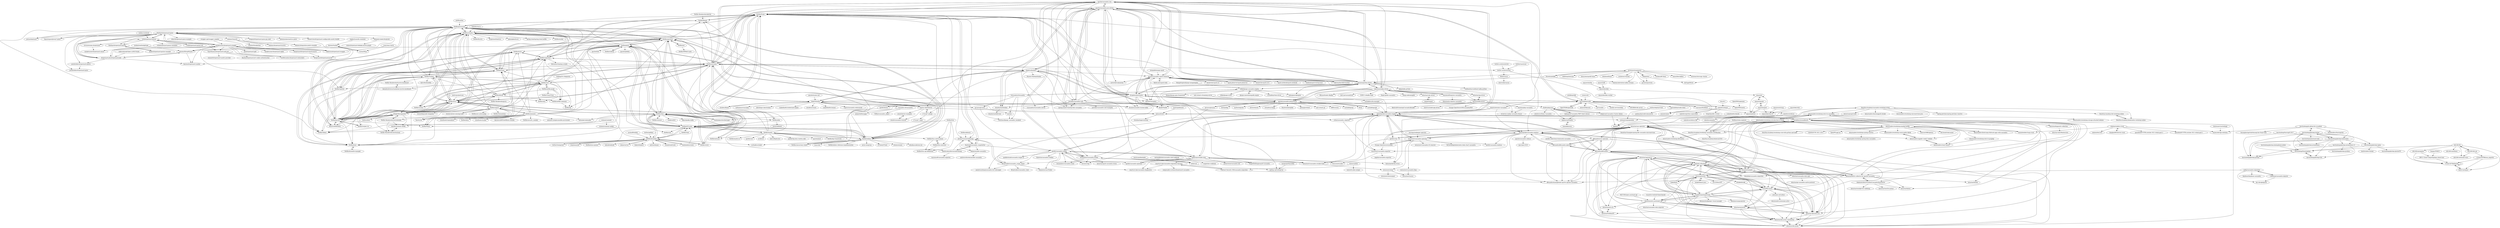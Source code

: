 digraph G {
"apache/cassandra-ccm" -> "apache/cassandra-java-driver"
"apache/cassandra-ccm" -> "Netflix/Priam"
"apache/cassandra-ccm" -> "thelastpickle/cassandra-reaper"
"apache/cassandra-ccm" -> "apache/cassandra-spark-connector"
"apache/cassandra-ccm" -> "Netflix/astyanax"
"apache/cassandra-ccm" -> "brianmhess/cassandra-loader"
"apache/cassandra-ccm" -> "datastax/python-driver"
"apache/cassandra-ccm" -> "tolbertam/sstable-tools"
"apache/cassandra-ccm" -> "JeremyGrosser/tablesnap"
"apache/cassandra-ccm" -> "killrweather/killrweather" ["e"=1]
"apache/cassandra-ccm" -> "filodb/FiloDB" ["e"=1]
"apache/cassandra-ccm" -> "jsevellec/cassandra-unit"
"apache/cassandra-ccm" -> "gianlucaborello/cassandradump"
"apache/cassandra-ccm" -> "Anant/awesome-cassandra" ["e"=1]
"apache/cassandra-ccm" -> "scassandra/scassandra-server"
"Netflix/genie" -> "Netflix/metacat" ["e"=1]
"Netflix/genie" -> "Netflix/inviso"
"Netflix/genie" -> "Netflix/aegisthus"
"Netflix/genie" -> "Netflix/Lipstick"
"Netflix/genie" -> "Netflix/archaius"
"Netflix/genie" -> "Netflix/suro"
"Netflix/genie" -> "Netflix/Priam"
"Netflix/genie" -> "Netflix/atlas"
"Netflix/genie" -> "Netflix/EVCache"
"Netflix/genie" -> "Netflix/spectator"
"Netflix/genie" -> "Netflix/iceberg" ["e"=1]
"Netflix/genie" -> "Netflix/hollow"
"Netflix/genie" -> "Netflix/governator"
"Netflix/genie" -> "apache/gobblin" ["e"=1]
"Netflix/genie" -> "apache/drill" ["e"=1]
"pravega/zookeeper-operator" -> "instaclustr/cassandra-operator" ["e"=1]
"ToastShaman/dropwizard-auth-jwt" -> "remmelt/dropwizard-oauth2-provider"
"ToastShaman/dropwizard-auth-jwt" -> "LivePersonInc/dropwizard-websockets"
"ToastShaman/dropwizard-auth-jwt" -> "dhatim/dropwizard-jwt-cookie-authentication"
"soundcloud/roshi" -> "Netflix/dynomite" ["e"=1]
"Netflix/dynomite" -> "twitter/twemproxy" ["e"=1]
"Netflix/dynomite" -> "Netflix/EVCache"
"Netflix/dynomite" -> "yinqiwen/ardb" ["e"=1]
"Netflix/dynomite" -> "Netflix/dyno"
"Netflix/dynomite" -> "facebook/mcrouter" ["e"=1]
"Netflix/dynomite" -> "Netflix/archaius"
"Netflix/dynomite" -> "Netflix/dyno-queues"
"Netflix/dynomite" -> "soundcloud/roshi" ["e"=1]
"Netflix/dynomite" -> "ledisdb/ledisdb" ["e"=1]
"Netflix/dynomite" -> "Netflix/vector" ["e"=1]
"Netflix/dynomite" -> "eleme/corvus" ["e"=1]
"Netflix/dynomite" -> "Netflix/atlas"
"Netflix/dynomite" -> "linkerd/linkerd" ["e"=1]
"Netflix/dynomite" -> "antirez/disque" ["e"=1]
"Netflix/dynomite" -> "scylladb/scylladb" ["e"=1]
"nicolasff/webdis" -> "Netflix/dynomite" ["e"=1]
"Impetus/kundera" -> "Netflix/astyanax"
"Impetus/kundera" -> "apache/cassandra-java-driver"
"Impetus/kundera" -> "hector-client/hector"
"Impetus/kundera" -> "doanduyhai/Achilles"
"Impetus/kundera" -> "tjake/Solandra"
"Impetus/kundera" -> "jsevellec/cassandra-unit"
"Impetus/kundera" -> "spring-projects/spring-data-cassandra" ["e"=1]
"Impetus/kundera" -> "s7/scale7-pelops"
"Impetus/kundera" -> "strapdata/elassandra"
"Impetus/kundera" -> "apache/cassandra-spark-connector"
"Impetus/kundera" -> "Stratio/cassandra-lucene-index" ["e"=1]
"Impetus/kundera" -> "Huawei-Hadoop/hindex" ["e"=1]
"sebgiroux/Cassandra-Cluster-Admin" -> "thobbs/phpcassa"
"sebgiroux/Cassandra-Cluster-Admin" -> "skeletor"
"Teevity/ice" -> "Netflix/asgard" ["e"=1]
"Netflix/concurrency-limits" -> "Netflix/archaius" ["e"=1]
"Netflix/concurrency-limits" -> "Netflix/hollow" ["e"=1]
"Netflix/titus" -> "Netflix/titus-control-plane" ["e"=1]
"Netflix/titus" -> "Netflix/titus-executor" ["e"=1]
"Netflix/titus" -> "Netflix/EVCache" ["e"=1]
"Netflix/titus" -> "Netflix/titus-api-definitions" ["e"=1]
"akumuli/Akumuli" -> "kairosdb/kairosdb" ["e"=1]
"rax-maas/blueflood" -> "kairosdb/kairosdb"
"rax-maas/blueflood" -> "square/metrics"
"facebook/mcrouter" -> "Netflix/dynomite" ["e"=1]
"facebook/mcrouter" -> "Netflix/EVCache" ["e"=1]
"federecio/dropwizard-swagger" -> "smoketurner/dropwizard-swagger"
"federecio/dropwizard-swagger" -> "HubSpot/dropwizard-guice"
"ReactiveX/RxNetty" -> "Netflix/karyon" ["e"=1]
"ReactiveX/RxNetty" -> "Netflix/archaius" ["e"=1]
"ReactiveX/RxNetty" -> "Netflix/governator" ["e"=1]
"ReactiveX/RxNetty" -> "Netflix/servo" ["e"=1]
"Netflix/mantis" -> "Netflix/spectator"
"Netflix/mantis" -> "Netflix/hollow"
"Netflix/mantis" -> "Netflix/EVCache"
"Netflix/mantis" -> "Netflix/atlas"
"Netflix/mantis" -> "Netflix/genie"
"Netflix/mantis" -> "Netflix/metacat" ["e"=1]
"Netflix/mantis" -> "Netflix/Priam"
"Netflix/mantis" -> "Netflix/dgs-framework" ["e"=1]
"Netflix/mantis" -> "Netflix/mantis-ui"
"Netflix/mantis" -> "spotify/scio" ["e"=1]
"Netflix/mantis" -> "m3db/m3" ["e"=1]
"Netflix/mantis" -> "uber/uReplicator" ["e"=1]
"Netflix/mantis" -> "Netflix/titus-control-plane"
"Netflix/mantis" -> "spotify/big-data-rosetta-code" ["e"=1]
"Netflix/mantis" -> "apache/pinot" ["e"=1]
"square/kochiku" -> "square/kochiku-worker"
"square/kochiku" -> "square/p2"
"jzachr/goldenorb" -> "riptano/brisk" ["e"=1]
"yammer/tenacity" -> "yammer/breakerbox"
"yammer/tenacity" -> "chbatey/dropwizard-hystrix"
"yammer/tenacity" -> "chbatey/integration-points-example"
"Netflix/aegisthus" -> "Netflix/inviso"
"Netflix/aegisthus" -> "Netflix/Lipstick"
"Netflix/aegisthus" -> "Netflix/Priam"
"Netflix/aegisthus" -> "Netflix/karyon"
"Netflix/aegisthus" -> "Netflix/astyanax"
"Netflix/aegisthus" -> "fullcontact/hadoop-sstable"
"Netflix/aegisthus" -> "Netflix/dyno"
"Netflix/aegisthus" -> "Netflix/genie"
"worstcase/blockade" -> "xedin/sasi" ["e"=1]
"datastax/cpp-driver" -> "datastax/php-driver"
"ntk148v/lets-go" -> "ntk148v/awesome-stars"
"ntk148v/lets-go" -> "ntk148v/til"
"ntk148v/lets-go" -> "vCloud-DFTBA/san_exporter"
"Netflix/iceberg" -> "Netflix/genie" ["e"=1]
"BrianGallew/cassandra_range_repair" -> "BrianGallew/cassandra_tools"
"BrianGallew/cassandra_range_repair" -> "pauloricardomg/cassandra-list-subranges"
"BrianGallew/cassandra_range_repair" -> "JeremyGrosser/tablesnap"
"BrianGallew/cassandra_range_repair" -> "ckalantzis/cassTickler"
"zznate/cassandra-tutorial" -> "zznate/hector-examples"
"square/shuttle" -> "square/kochiku"
"tbarbugli/cassandra_snapshotter" -> "JeremyGrosser/tablesnap"
"tbarbugli/cassandra_snapshotter" -> "lekane/ansible-cassandra"
"tbarbugli/cassandra_snapshotter" -> "Netflix/Priam"
"tbarbugli/cassandra_snapshotter" -> "gianlucaborello/cassandradump"
"tbarbugli/cassandra_snapshotter" -> "spotify/cassandra-reaper"
"Netflix-Skunkworks/hystrix-dashboard" -> "kennedyoliveira/standalone-hystrix-dashboard"
"datastax/python-driver" -> "r4fek/django-cassandra-engine"
"datastax/python-driver" -> "apache/cassandra-java-driver"
"datastax/python-driver" -> "apache/cassandra-spark-connector"
"datastax/python-driver" -> "apache/cassandra-ccm"
"datastax/python-driver" -> "apache/cassandra-gocql-driver"
"datastax/python-driver" -> "Netflix/Priam"
"datastax/python-driver" -> "dpkp/kafka-python" ["e"=1]
"datastax/python-driver" -> "datastax/nodejs-driver"
"datastax/python-driver" -> "apache/cassandra" ["e"=1]
"datastax/python-driver" -> "strapdata/elassandra"
"datastax/python-driver" -> "thelastpickle/cassandra-reaper"
"datastax/python-driver" -> "TargetHolding/pyspark-cassandra"
"datastax/python-driver" -> "datastax/cpp-driver"
"datastax/python-driver" -> "confluentinc/confluent-kafka-python" ["e"=1]
"datastax/python-driver" -> "cqlengine/cqlengine"
"knowm/Sundial" -> "knowm/dropwizard-sundial"
"knowm/Sundial" -> "Coreoz/Wisp"
"knowm/Sundial" -> "knowm/XDropWizard"
"ntk148v/til" -> "ntk148v/lets-go"
"ntk148v/til" -> "vCloud-DFTBA/faythe"
"ntk148v/til" -> "ntk148v/prompose"
"ntk148v/til" -> "hocchudong/thuoclaoping"
"ntk148v/til" -> "ntk148v/awesome-stars"
"ntk148v/til" -> "datle1/autopass"
"ntk148v/til" -> "ntk148v/ansitheus"
"criteo/cassandra_exporter" -> "thelastpickle/cassandra-reaper"
"criteo/cassandra_exporter" -> "instaclustr/cassandra-exporter"
"kallaspriit/Cassandra-PHP-Client-Library" -> "thobbs/phpcassa"
"kallaspriit/Cassandra-PHP-Client-Library" -> "mjpearson/Pandra"
"pystorm/streamparse" -> "Parsely/pykafka" ["e"=1]
"pystorm/streamparse" -> "pystorm/pystorm"
"pystorm/streamparse" -> "Yelp/pyleus"
"pystorm/streamparse" -> "AirSage/Petrel"
"pystorm/streamparse" -> "Eyepea/API-Hour" ["e"=1]
"pystorm/streamparse" -> "tensorflow/skflow" ["e"=1]
"pystorm/streamparse" -> "istresearch/scrapy-cluster" ["e"=1]
"pystorm/streamparse" -> "wintoncode/winton-kafka-streams"
"pystorm/streamparse" -> "rabbitmq/internals" ["e"=1]
"pystorm/streamparse" -> "lensacom/sparkit-learn" ["e"=1]
"pystorm/streamparse" -> "datastax/python-driver"
"pystorm/streamparse" -> "robinhood/faust" ["e"=1]
"pystorm/streamparse" -> "wrobstory/vincent" ["e"=1]
"instaclustr/cassandra-ldap" -> "instaclustr/icarus"
"instaclustr/cassandra-exporter" -> "zegelin/cassandra-exporter"
"instaclustr/cassandra-exporter" -> "Ericsson/ecaudit" ["e"=1]
"Orange-OpenSource/casskop" -> "datastax/cass-operator"
"Orange-OpenSource/casskop" -> "instaclustr/cassandra-operator"
"Orange-OpenSource/casskop" -> "instaclustr/cassandra-exporter"
"instaclustr/cassandra-operator" -> "instaclustr/esop"
"instaclustr/cassandra-operator" -> "Orange-OpenSource/casskop"
"instaclustr/cassandra-operator" -> "datastax/cass-operator"
"instaclustr/cassandra-operator" -> "instaclustr/cassandra-ldap"
"instaclustr/cassandra-operator" -> "instaclustr/cassandra-ttl-remover"
"instaclustr/cassandra-operator" -> "MySocialApp/kubernetes-helm-chart-cassandra"
"instaclustr/cassandra-operator" -> "thelastpickle/cassandra-reaper"
"hocchudong/ghichep-prometheus-v2" -> "hocchudong/ghichep-grafana"
"hocchudong/ghichep-prometheus-v2" -> "hocchudong/ghichep-ELK"
"hocchudong/ghichep-prometheus-v2" -> "hocchudong/ghichep-python"
"hocchudong/thuoclaoping" -> "hocchudong/ghichep-ELK"
"hocchudong/thuoclaoping" -> "hocchudong/ghichep-python"
"scylladb/python-driver" -> "scylladb/scylla-manager" ["e"=1]
"JeremyGrosser/tablesnap" -> "tbarbugli/cassandra_snapshotter"
"JeremyGrosser/tablesnap" -> "BrianGallew/cassandra_range_repair"
"JeremyGrosser/tablesnap" -> "lekane/ansible-cassandra"
"jeromatron/pygmalion" -> "skeletor"
"riptano/brisk" -> "jeromatron/pygmalion"
"riptano/brisk" -> "cloudian/logprocessing" ["e"=1]
"aspyker/acmeair-netflix" -> "Netflix-Skunkworks/zerotocloud"
"Netflix/Lipstick" -> "Netflix/inviso"
"Netflix/Lipstick" -> "Netflix/aegisthus"
"Netflix/Lipstick" -> "Netflix/dyno"
"datle1/autopass" -> "vCloud-DFTBA/faythe"
"comeara/pillar" -> "inoio/sbt-pillar-plugin"
"comeara/pillar" -> "Contrast-Security-OSS/cassandra-migration"
"Netflix/titus-executor" -> "Netflix/titus-control-plane"
"Netflix/titus-executor" -> "Netflix/titus-api-definitions"
"dropwizard/dropwizard-elasticsearch" -> "dropwizard/dropwizard-java8"
"instaclustr/esop" -> "instaclustr/instarepair"
"instaclustr/esop" -> "instaclustr/icarus"
"spotify/cstar" -> "thelastpickle/cassandra-reaper"
"spotify/cstar" -> "thelastpickle/cassandra-medusa"
"spotify/cstar" -> "thelastpickle/tlp-stress"
"spotify/cstar" -> "spotify/cassandra-medusa"
"spotify/cstar" -> "instaclustr/cassandra-sstable-tools"
"Netflix/dyno" -> "Netflix/dynomite-manager"
"Netflix/dyno" -> "Netflix/inviso"
"Netflix/titus-control-plane" -> "Netflix/titus-executor"
"Netflix/titus-control-plane" -> "Netflix/titus-api-definitions"
"apache/cassandra-sidecar" -> "ngcc/ngcc2019"
"hocchudong/ghichep-kinhnghiemcuoihoi" -> "hocchudong/thuoclaoping"
"vCloud-DFTBA/faythe" -> "datle1/autopass"
"acmeair/acmeair" -> "acmeair/acmeair-nodejs"
"acmeair/acmeair" -> "aspyker/acmeair-netflix"
"Shimi/cascal" -> "shorrockin/cascal"
"ntk148v/prompose" -> "vCloud-DFTBA/faythe"
"ntk148v/prompose" -> "HPCC-Cloud-Computing/hpcc-know-how"
"databricks/spark-csv" -> "apache/cassandra-spark-connector" ["e"=1]
"huluwaservice/webapp" -> "luyencode/cpp-solutions"
"Netflix/curator" -> "Netflix/astyanax" ["e"=1]
"Netflix/curator" -> "Netflix/servo" ["e"=1]
"Netflix/curator" -> "Netflix/archaius" ["e"=1]
"spark-jobserver/spark-jobserver" -> "apache/cassandra-spark-connector" ["e"=1]
"jmxtrans/jmxtrans" -> "Netflix/servo" ["e"=1]
"spring-projects/spring-data-cassandra" -> "apache/cassandra-java-driver" ["e"=1]
"spring-projects/spring-data-cassandra" -> "jsevellec/cassandra-unit" ["e"=1]
"LinkedInAttic/datafu" -> "jeromatron/pygmalion" ["e"=1]
"Netflix/atlas" -> "Netflix/vector" ["e"=1]
"Netflix/atlas" -> "Netflix/spectator"
"Netflix/atlas" -> "facebookarchive/beringei" ["e"=1]
"Netflix/atlas" -> "Netflix/archaius"
"Netflix/atlas" -> "Netflix/EVCache"
"Netflix/atlas" -> "Netflix/genie"
"Netflix/atlas" -> "Netflix/dynomite"
"Netflix/atlas" -> "Netflix/servo"
"Netflix/atlas" -> "Netflix/edda"
"Netflix/atlas" -> "Netflix/ribbon" ["e"=1]
"Netflix/atlas" -> "spinnaker/spinnaker" ["e"=1]
"Netflix/atlas" -> "Netflix/vizceral" ["e"=1]
"Netflix/atlas" -> "akka/alpakka-kafka" ["e"=1]
"Netflix/atlas" -> "Netflix/hollow"
"Netflix/atlas" -> "typelevel/fs2" ["e"=1]
"killrweather/killrweather" -> "apache/cassandra-spark-connector" ["e"=1]
"killrweather/killrweather" -> "apache/cassandra-ccm" ["e"=1]
"Netflix/servo" -> "Netflix/spectator"
"Netflix/servo" -> "Netflix/archaius"
"Netflix/servo" -> "Netflix/governator"
"Netflix/servo" -> "Netflix/blitz4j"
"Netflix/servo" -> "Netflix/astyanax"
"Netflix/servo" -> "cfregly/fluxcapacitor"
"Netflix/servo" -> "Netflix/karyon"
"Netflix/servo" -> "Netflix/curator" ["e"=1]
"Netflix/servo" -> "Netflix/suro"
"Netflix/servo" -> "Netflix/Turbine"
"Netflix/servo" -> "Netflix/ribbon" ["e"=1]
"Netflix/servo" -> "ReactiveX/RxNetty" ["e"=1]
"Netflix/servo" -> "Netflix/asgard"
"Netflix/servo" -> "Netflix/vector" ["e"=1]
"Netflix/servo" -> "Netflix/atlas"
"databricks/spark-avro" -> "apache/cassandra-spark-connector" ["e"=1]
"Netflix/Prana" -> "Netflix/karyon"
"Netflix/Prana" -> "Netflix/governator"
"Netflix/Prana" -> "Netflix/Fenzo" ["e"=1]
"Netflix/Prana" -> "Netflix/archaius"
"Netflix/Prana" -> "Netflix/aegisthus"
"Netflix/Prana" -> "Netflix/dyno"
"Netflix/Prana" -> "Netflix/Turbine"
"datastaxdevs/workshop-intro-to-cassandra" -> "DataStax-Academy/workshop-cassandra-certification"
"datastaxdevs/workshop-intro-to-cassandra" -> "datastaxdevs/workshop-introduction-to-nosql"
"datastaxdevs/workshop-intro-to-cassandra" -> "datastaxdevs/bootcamp-fullstack-apps-with-cassandra"
"datastaxdevs/workshop-intro-to-cassandra" -> "datastaxdevs/workshop-storage-attached-indexes"
"Netflix-Skunkworks/zerotodocker" -> "Netflix-Skunkworks/zerotocloud"
"Netflix-Skunkworks/zerotodocker" -> "cfregly/fluxcapacitor"
"Netflix-Skunkworks/zerotodocker" -> "aspyker/acmeair-netflix"
"thelastpickle/cassandra-medusa" -> "thelastpickle/cassandra-reaper"
"thelastpickle/cassandra-medusa" -> "datastax/metric-collector-for-apache-cassandra"
"thelastpickle/cassandra-medusa" -> "spotify/cstar"
"thelastpickle/cassandra-medusa" -> "k8ssandra/k8ssandra-operator"
"thelastpickle/cassandra-medusa" -> "spotify/cassandra-medusa"
"thelastpickle/cassandra-medusa" -> "datastax/cass-operator"
"thelastpickle/cassandra-medusa" -> "k8ssandra/k8ssandra"
"thelastpickle/cassandra-medusa" -> "k8ssandra/management-api-for-apache-cassandra"
"thelastpickle/cassandra-medusa" -> "instaclustr/cassandra-exporter"
"thelastpickle/cassandra-medusa" -> "apache/cassandra-sidecar"
"thelastpickle/cassandra-medusa" -> "nosqlbench/nosqlbench"
"thelastpickle/cassandra-medusa" -> "ansible-collections/community.cassandra"
"thelastpickle/cassandra-medusa" -> "instaclustr/cassandra-operator"
"thelastpickle/cassandra-medusa" -> "JeremyGrosser/tablesnap"
"thelastpickle/cassandra-medusa" -> "k8ssandra/cass-operator"
"apache/cassandra-spark-connector" -> "apache/cassandra-java-driver"
"apache/cassandra-spark-connector" -> "spark-jobserver/spark-jobserver" ["e"=1]
"apache/cassandra-spark-connector" -> "killrweather/killrweather" ["e"=1]
"apache/cassandra-spark-connector" -> "datastax/python-driver"
"apache/cassandra-spark-connector" -> "filodb/FiloDB" ["e"=1]
"apache/cassandra-spark-connector" -> "apache/cassandra-ccm"
"apache/cassandra-spark-connector" -> "apache/cassandra" ["e"=1]
"apache/cassandra-spark-connector" -> "spark-notebook/spark-notebook" ["e"=1]
"apache/cassandra-spark-connector" -> "holdenk/spark-testing-base" ["e"=1]
"apache/cassandra-spark-connector" -> "outworkers/phantom" ["e"=1]
"apache/cassandra-spark-connector" -> "databricks/spark-avro" ["e"=1]
"apache/cassandra-spark-connector" -> "strapdata/elassandra"
"apache/cassandra-spark-connector" -> "databricks/spark-csv" ["e"=1]
"apache/cassandra-spark-connector" -> "Stratio/cassandra-lucene-index" ["e"=1]
"apache/cassandra-spark-connector" -> "RedisLabs/spark-redis" ["e"=1]
"jsevellec/cassandra-unit" -> "jsevellec/cassandra-unit-examples"
"jsevellec/cassandra-unit" -> "scassandra/scassandra-server"
"jsevellec/cassandra-unit" -> "spring-projects/spring-data-cassandra" ["e"=1]
"jsevellec/cassandra-unit" -> "apache/cassandra-java-driver"
"jsevellec/cassandra-unit" -> "gatling-cql/GatlingCql"
"jsevellec/cassandra-unit" -> "doanduyhai/Achilles"
"jsevellec/cassandra-unit" -> "tolbertam/sstable-tools"
"jsevellec/cassandra-unit" -> "apache/cassandra-spark-connector"
"jsevellec/cassandra-unit" -> "criteo/cassandra_exporter"
"HadesArchitect/GrafanaCassandraDatasource" -> "datastax/starlight-for-rabbitmq" ["e"=1]
"HadesArchitect/GrafanaCassandraDatasource" -> "datastax/reactive-pulsar" ["e"=1]
"HadesArchitect/GrafanaCassandraDatasource" -> "datastax/metric-collector-for-apache-cassandra"
"HadesArchitect/GrafanaCassandraDatasource" -> "datastax/fallout"
"datastax/nodejs-driver" -> "masumsoft/express-cassandra"
"datastax/nodejs-driver" -> "apache/cassandra-spark-connector"
"datastax/nodejs-driver" -> "apache/cassandra-java-driver"
"datastax/nodejs-driver" -> "datastax/python-driver"
"datastax/nodejs-driver" -> "kiril-me/cassandrom"
"datastax/nodejs-driver" -> "SOHU-Co/kafka-node" ["e"=1]
"datastax/nodejs-driver" -> "3logic/apollo-cassandra"
"datastax/nodejs-driver" -> "datastax/php-driver"
"datastax/nodejs-driver" -> "strapdata/elassandra"
"datastax/nodejs-driver" -> "apache/cassandra-gocql-driver"
"datastax/nodejs-driver" -> "amqp-node/amqplib" ["e"=1]
"datastax/nodejs-driver" -> "Blizzard/node-rdkafka" ["e"=1]
"datastax/nodejs-driver" -> "datastax/ruby-driver"
"datastax/nodejs-driver" -> "datastax/cpp-driver"
"datastax/nodejs-driver" -> "apache/cassandra-ccm"
"filodb/FiloDB" -> "apache/cassandra-spark-connector" ["e"=1]
"twissandra/twissandra" -> "r4fek/django-cassandra-engine"
"twissandra/twissandra" -> "pycassa/pycassa"
"twissandra/twissandra" -> "lazyboy"
"twissandra/twissandra" -> "vaterlaus/django_cassandra_backend"
"twissandra/twissandra" -> "tjake/Solandra"
"gocassa/gocassa" -> "chrusty/ctop" ["e"=1]
"gocassa/gocassa" -> "apache/cassandra-gocql-driver" ["e"=1]
"dunghm98/web-for-crush" -> "zukahai/confess-crush"
"hocchudong/git-github-for-sysadmin" -> "hocchudong/ghichep-docker"
"hocchudong/git-github-for-sysadmin" -> "hocchudong/ghichep-kubernetes"
"hocchudong/git-github-for-sysadmin" -> "luyencode/cpp-solutions"
"hocchudong/git-github-for-sysadmin" -> "nhanhoadocs/thuctapsinh"
"hocchudong/git-github-for-sysadmin" -> "tmsanghoclaptrinh/tmsang-hoc-thuat-toan" ["e"=1]
"Netflix/spectator" -> "Netflix/servo"
"Netflix/spectator" -> "Netflix/governator"
"Netflix/spectator" -> "Netflix/atlas"
"Netflix/spectator" -> "Netflix/archaius"
"Netflix/spectator" -> "Netflix/Priam"
"Netflix/spectator" -> "Netflix/hollow"
"Netflix/spectator" -> "Netflix/Fenzo" ["e"=1]
"Netflix/spectator" -> "Netflix/Raigad"
"Netflix/spectator" -> "Netflix/dyno"
"Netflix/spectator" -> "Netflix/iep"
"Netflix/spectator" -> "Netflix/EVCache"
"Netflix/spectator" -> "Netflix/aegisthus"
"Netflix/spectator" -> "Netflix/msl"
"Netflix/spectator" -> "Netflix/genie"
"Netflix/spectator" -> "Netflix/Prana"
"Netflix/Priam" -> "Netflix/astyanax"
"Netflix/Priam" -> "thelastpickle/cassandra-reaper"
"Netflix/Priam" -> "tbarbugli/cassandra_snapshotter"
"Netflix/Priam" -> "Netflix/Raigad"
"Netflix/Priam" -> "apache/cassandra-ccm"
"Netflix/Priam" -> "Netflix/aegisthus"
"Netflix/Priam" -> "JeremyGrosser/tablesnap"
"Netflix/Priam" -> "Netflix/spectator"
"Netflix/Priam" -> "brianmhess/cassandra-loader"
"Netflix/Priam" -> "Netflix/edda"
"Netflix/Priam" -> "Netflix/dyno"
"Netflix/Priam" -> "spotify/cassandra-reaper"
"Netflix/Priam" -> "thelastpickle/cassandra-medusa"
"Netflix/Priam" -> "Netflix/EVCache"
"Netflix/Priam" -> "Netflix/archaius"
"datastax/metric-collector-for-apache-cassandra" -> "k8ssandra/management-api-for-apache-cassandra"
"datastax/metric-collector-for-apache-cassandra" -> "datastax/fallout"
"datastax/metric-collector-for-apache-cassandra" -> "thelastpickle/cassandra-medusa"
"datastax/metric-collector-for-apache-cassandra" -> "datastax/cass-operator"
"datastax/metric-collector-for-apache-cassandra" -> "HadesArchitect/GrafanaCassandraDatasource"
"datastax/metric-collector-for-apache-cassandra" -> "datastax/dsbulk"
"stargate/stargate" -> "k8ssandra/k8ssandra"
"stargate/stargate" -> "kaskada-ai/kaskada"
"stargate/stargate" -> "datastax/cql-proxy"
"stargate/stargate" -> "datastax-labs/astra-cli"
"stargate/stargate" -> "CassioML/cassio"
"stargate/stargate" -> "datastax/zdm-proxy"
"stargate/stargate" -> "nosqlbench/nosqlbench"
"stargate/stargate" -> "LangStream/langstream"
"stargate/stargate" -> "datastax/cass-operator"
"stargate/stargate" -> "datastax/zdm-proxy-automation"
"stargate/stargate" -> "datastax/jvector"
"stargate/stargate" -> "datastax/ragstack-ai"
"stargate/stargate" -> "thelastpickle/cassandra-reaper"
"stargate/stargate" -> "datastax/cassandra-data-apis"
"stargate/stargate" -> "datastax/metric-collector-for-apache-cassandra"
"Netflix-Skunkworks/zerotocloud" -> "aspyker/acmeair-netflix"
"xvik/dropwizard-guicey" -> "HubSpot/dropwizard-guice"
"xvik/dropwizard-guicey" -> "HubSpot/dropwizard-guicier"
"xvik/dropwizard-guicey" -> "smoketurner/dropwizard-swagger"
"xvik/dropwizard-guicey" -> "dropwizard-jobs/dropwizard-jobs"
"xvik/dropwizard-guicey" -> "xvik/dropwizard-guicey-ext"
"xvik/dropwizard-guicey" -> "stve/awesome-dropwizard"
"xvik/dropwizard-guicey" -> "xvik/dropwizard-guicey-examples"
"DataStax-Academy/cassandra-workshop-series" -> "DataStax-Academy/workshop-cassandra-certification"
"DataStax-Academy/cassandra-workshop-series" -> "DataStax-Academy/old-workshop-online"
"DataStax-Academy/cassandra-workshop-series" -> "DataStax-Academy/kubernetes-workshop-online"
"DataStax-Academy/cassandra-workshop-series" -> "datastaxdevs/learningpath-docker"
"DataStax-Academy/cassandra-workshop-series" -> "datastaxdevs/workshop-microservices-java"
"DataStax-Academy/cassandra-workshop-series" -> "datastaxdevs/workshop-intro-to-cassandra"
"DataStax-Academy/cassandra-workshop-series" -> "nosqlbench/nosqlbench"
"DataStax-Academy/cassandra-workshop-series" -> "datastax/graph-book"
"DataStax-Academy/cassandra-workshop-series" -> "spring-petclinic/spring-petclinic-reactive" ["e"=1]
"DataStax-Academy/cassandra-workshop-series" -> "k8ssandra/k8ssandra"
"DataStax-Academy/kubernetes-workshop-online" -> "DataStax-Academy/old-workshop-online"
"r4fek/django-cassandra-engine" -> "datastax/python-driver"
"r4fek/django-cassandra-engine" -> "twissandra/twissandra"
"r4fek/django-cassandra-engine" -> "cqlengine/cqlengine"
"r4fek/django-cassandra-engine" -> "r4fek/django-scylla"
"r4fek/django-cassandra-engine" -> "django-nonrel/mongodb-engine" ["e"=1]
"r4fek/django-cassandra-engine" -> "fengsp/django-grpc-framework" ["e"=1]
"r4fek/django-cassandra-engine" -> "scylladb/python-driver"
"Netflix-Skunkworks/sketchy" -> "Netflix/Raigad" ["e"=1]
"spotify/cassandra-reaper" -> "thelastpickle/cassandra-reaper"
"spotify/cassandra-reaper" -> "tolbertam/sstable-tools"
"spotify/cassandra-reaper" -> "spotify/cassandra-opstools"
"spotify/cassandra-reaper" -> "chrusty/ctop"
"spotify/cassandra-reaper" -> "spodkowinski/cassandra-reaper-ui"
"spotify/cassandra-reaper" -> "BrianGallew/cassandra_range_repair"
"spotify/cassandra-reaper" -> "ckalantzis/cassTickler"
"spotify/cassandra-reaper" -> "instaclustr/cassandra-sstable-tools"
"spotify/cassandra-reaper" -> "brianmhess/cassandra-count"
"spotify/cassandra-reaper" -> "brianmhess/cassandra-loader"
"spotify/cassandra-reaper" -> "smartcat-labs/cassandra-diagnostics"
"spotify/cassandra-reaper" -> "pauloricardomg/cassandra-list-subranges"
"spotify/cassandra-reaper" -> "Knewton/cassandra-toolbox"
"duoshuo/php-cassandra" -> "evseevnn-zz/php-cassandra-binary"
"Yelp/pyleus" -> "pystorm/pystorm"
"Yelp/pyleus" -> "pystorm/streamparse"
"Yelp/pyleus" -> "AirSage/Petrel"
"sebbrudzinski/Open-LaTeX-Studio" -> "dropwizard-jobs/dropwizard-jobs" ["e"=1]
"Netflix/astyanax" -> "Netflix/Priam"
"Netflix/astyanax" -> "apache/cassandra-java-driver"
"Netflix/astyanax" -> "hector-client/hector"
"Netflix/astyanax" -> "Netflix/aegisthus"
"Netflix/astyanax" -> "Netflix/servo"
"Netflix/astyanax" -> "Netflix/curator" ["e"=1]
"Netflix/astyanax" -> "apache/cassandra-ccm"
"Netflix/astyanax" -> "Impetus/kundera"
"Netflix/astyanax" -> "Netflix/karyon"
"Netflix/astyanax" -> "tjake/Solandra"
"Netflix/astyanax" -> "Netflix/suro"
"Netflix/astyanax" -> "Netflix/Prana"
"Netflix/astyanax" -> "Netflix/Raigad"
"Netflix/astyanax" -> "Netflix/governator"
"Netflix/astyanax" -> "twitter-archive/cassie"
"datastax/cass-operator" -> "k8ssandra/k8ssandra"
"datastax/cass-operator" -> "Orange-OpenSource/casskop"
"datastax/cass-operator" -> "instaclustr/cassandra-operator"
"datastax/cass-operator" -> "datastax/metric-collector-for-apache-cassandra"
"datastax/cass-operator" -> "k8ssandra/cass-operator"
"datastax/cass-operator" -> "k8ssandra/management-api-for-apache-cassandra"
"datastax/cass-operator" -> "thelastpickle/cassandra-medusa"
"datastax/cass-operator" -> "nosqlbench/nosqlbench"
"datastax/cass-operator" -> "stargate/stargate"
"datastax/cass-operator" -> "datastaxdevs/workshop-k8ssandra"
"datastax/cass-operator" -> "DataStax-Examples/spring-k8s-cassandra-microservices" ["e"=1]
"datastax/cass-operator" -> "datastax/zdm-proxy"
"datastax/cass-operator" -> "datastax/cql-proxy"
"datastax/graph-book" -> "nosqlbench/nosqlbench"
"paukiatwee/budgetapp" -> "knowm/XDropWizard" ["e"=1]
"Netflix/msl" -> "Netflix/spectator"
"Netflix/msl" -> "Netflix/NfWebCrypto"
"benjamin-bader/droptools" -> "reines/dropwizard-debpkg-maven-plugin"
"DataStax-Academy/old-workshop-online" -> "DataStax-Academy/kubernetes-workshop-online"
"nosqlbench/nosqlbench" -> "datastax/fallout"
"nosqlbench/nosqlbench" -> "datastax/diagnostic-collection"
"nosqlbench/nosqlbench" -> "datastax/metric-collector-for-apache-cassandra"
"nosqlbench/nosqlbench" -> "CassioML/cassio"
"nosqlbench/nosqlbench" -> "datastax/zdm-proxy"
"nosqlbench/nosqlbench" -> "datastax-labs/astra-cli"
"nosqlbench/nosqlbench" -> "datastax/dsbulk"
"nosqlbench/nosqlbench" -> "datastax/cql-proxy"
"nosqlbench/nosqlbench" -> "kaskada-ai/kaskada"
"nosqlbench/nosqlbench" -> "thelastpickle/cassandra-reaper"
"nosqlbench/nosqlbench" -> "stargate/stargate"
"nosqlbench/nosqlbench" -> "datastax/cass-operator"
"nosqlbench/nosqlbench" -> "datastax/zdm-proxy-automation"
"Netflix/Raigad" -> "Netflix/Priam"
"Netflix/Raigad" -> "Netflix/governator"
"datastax/diagnostic-collection" -> "datastax-labs/Montecristo"
"mnogu/gatling-kafka" -> "gatling-cql/GatlingCql"
"square/squalor" -> "square/p2"
"square/squalor" -> "square/metrics"
"square/squalor" -> "square/inspect"
"square/p2" -> "square/metrics"
"square/p2" -> "square/squalor"
"lazyboy" -> "vaterlaus/django_cassandra_backend"
"vCloud-DFTBA/faythe" -> "vCloud-DFTBA/faythe"
"cassandra-rb/cassandra" -> "NZKoz/cassandra_object"
"cassandra-rb/cassandra" -> "igrigorik/libsnappy"
"datastax/ruby-driver" -> "cequel/cequel"
"Netflix/inviso" -> "Netflix/Lipstick"
"Netflix/inviso" -> "Netflix/aegisthus"
"Netflix/inviso" -> "Netflix/dyno"
"datastax/cassandra-data-apis" -> "datastax/go-cassandra-native-protocol"
"twitter/twemproxy" -> "Netflix/dynomite" ["e"=1]
"Netflix/nf-data-explorer" -> "datastax/cass-operator"
"Netflix/nf-data-explorer" -> "HadesArchitect/GrafanaCassandraDatasource"
"Netflix/vector" -> "Netflix/atlas" ["e"=1]
"Netflix/vector" -> "Netflix/servo" ["e"=1]
"Netflix/vector" -> "Netflix/dynomite" ["e"=1]
"square/keywhiz" -> "square/keywhiz-fs" ["e"=1]
"gianlucaborello/cassandradump" -> "tbarbugli/cassandra_snapshotter"
"gianlucaborello/cassandradump" -> "JeremyGrosser/tablesnap"
"gianlucaborello/cassandradump" -> "masumsoft/cassandra-exporter"
"namndwebdev/tang-crush" -> "datastaxdevs/workshop-graphql-netflix"
"tjake/Solandra" -> "hector-client/hector"
"tjake/Solandra" -> "riptano/brisk"
"tjake/Solandra" -> "pycassa/pycassa"
"tjake/Solandra" -> "Stratio/cassandra-lucene-index" ["e"=1]
"tjake/Solandra" -> "suguru/cassandra-webconsole"
"tjake/Solandra" -> "Netflix/astyanax"
"tjake/Solandra" -> "cloudera/flume" ["e"=1]
"tjake/Solandra" -> "cassandra-rb/cassandra"
"tjake/Solandra" -> "nathanmarz/cascalog" ["e"=1]
"tjake/Solandra" -> "infochimps-labs/ironfan" ["e"=1]
"tjake/Solandra" -> "LinkedInAttic/indextank-engine" ["e"=1]
"tjake/Solandra" -> "cloudera/crunch" ["e"=1]
"tjake/Solandra" -> "LinkedInAttic/sensei" ["e"=1]
"tjake/Solandra" -> "Impetus/kundera"
"swagger-api/swagger-samples" -> "smoketurner/dropwizard-swagger" ["e"=1]
"swagger-api/swagger-samples" -> "federecio/dropwizard-swagger" ["e"=1]
"datastaxdevs/workshop-graphql-netflix" -> "datastaxdevs/appdev-week1-todolist"
"datastaxdevs/workshop-graphql-netflix" -> "datastaxdevs/workshop-intro-to-cassandra"
"datastaxdevs/workshop-graphql-netflix" -> "datastaxdevs/react-basics"
"datastaxdevs/workshop-graphql-netflix" -> "datastaxdevs/workshop-introduction-to-nosql"
"datastaxdevs/workshop-graphql-netflix" -> "datastaxdevs/workshop-social-media-tiktok"
"datastaxdevs/workshop-graphql-netflix" -> "fit2cloud/riskscanner" ["e"=1]
"datastaxdevs/workshop-graphql-netflix" -> "datastaxdevs/workshop-intro-to-graphql"
"datastaxdevs/workshop-graphql-netflix" -> "DataStax-Academy/workshop-cassandra-certification"
"datastaxdevs/workshop-graphql-netflix" -> "datastaxdevs/bootcamp-fullstack-apps-with-cassandra"
"datastaxdevs/workshop-graphql-netflix" -> "DataStax-Academy/workshop-crud-with-python-and-node"
"datastaxdevs/workshop-graphql-netflix" -> "datastaxdevs/workshop-spring-reactive"
"datastaxdevs/workshop-graphql-netflix" -> "cube0x0/CVE-2021-1675" ["e"=1]
"datastaxdevs/workshop-graphql-netflix" -> "OpenPPL/ppl.nn" ["e"=1]
"datastaxdevs/workshop-graphql-netflix" -> "namndwebdev/tang-crush"
"datastaxdevs/workshop-graphql-netflix" -> "IntersectMBO/plutus" ["e"=1]
"masumsoft/express-cassandra" -> "datastax/nodejs-driver"
"masumsoft/express-cassandra" -> "ifaim/nestjs-express-cassandra"
"mjpearson/Pandra" -> "hoan/phpcassa"
"square/certstrap" -> "square/keywhiz-fs" ["e"=1]
"twitter/cassovary" -> "twitter-archive/cassie" ["e"=1]
"vCloud-DFTBA/san_exporter" -> "vCloud-DFTBA/faythe"
"vCloud-DFTBA/san_exporter" -> "datle1/autopass"
"hocchudong/ghichep-docker" -> "hocchudong/ghichep-kubernetes"
"hocchudong/ghichep-docker" -> "hocchudong/ghichep-nginx"
"hocchudong/ghichep-docker" -> "hocchudong/openstack-tools"
"hocchudong/ghichep-docker" -> "hocchudong/thuoclaoping"
"hocchudong/ghichep-docker" -> "hocchudong/ghichep-python"
"hocchudong/ghichep-docker" -> "hocchudong/git-github-for-sysadmin"
"hocchudong/ghichep-docker" -> "hocchudong/ghichep-prometheus-v2"
"hocchudong/ghichep-docker" -> "hocchudong/ghichep-prometheus"
"cequel/cequel" -> "datastax/ruby-driver"
"brianmhess/cassandra-loader" -> "xedin/sasi"
"brianmhess/cassandra-loader" -> "brianmhess/cassandra-count"
"brianmhess/cassandra-loader" -> "spotify/cassandra-reaper"
"brianmhess/cassandra-loader" -> "chrusty/ctop"
"brianmhess/cassandra-loader" -> "datastax/spark-cassandra-stress"
"brianmhess/cassandra-loader" -> "Netflix/Priam"
"brianmhess/cassandra-loader" -> "TargetHolding/pyspark-cassandra"
"Netflix/Fenzo" -> "Netflix/Prana" ["e"=1]
"datastax-labs/astra-cli" -> "datastax/cql-proxy"
"datastax-labs/astra-cli" -> "kaskada-ai/kaskada"
"datastax-labs/astra-cli" -> "CassioML/cassio"
"datastax-labs/astra-cli" -> "datastax/zdm-proxy-automation"
"datastax-labs/astra-cli" -> "datastax/zdm-proxy"
"datastax/cql-proxy" -> "datastax-labs/astra-cli"
"datastax/cql-proxy" -> "datastax/zdm-proxy-automation"
"datastax/cql-proxy" -> "kaskada-ai/kaskada"
"datastax/cql-proxy" -> "datastax/zdm-proxy"
"datastax/cql-proxy" -> "CassioML/cassio"
"Netflix/rend" -> "Netflix/EVCache" ["e"=1]
"Netflix/rend" -> "Netflix/dynomite" ["e"=1]
"datastaxdevs/workshop-introduction-to-nosql" -> "datastaxdevs/workshop-intro-to-cassandra"
"datastaxdevs/workshop-introduction-to-nosql" -> "datastaxdevs/appdev-week1-todolist"
"datastaxdevs/workshop-introduction-to-nosql" -> "datastaxdevs/workshop-social-media-tiktok"
"datastaxdevs/workshop-introduction-to-nosql" -> "DataStax-Academy/workshop-cassandra-certification"
"datastaxdevs/workshop-introduction-to-nosql" -> "datastaxdevs/workshop-graphql-netflix"
"mongodb/mongo-spark" -> "apache/cassandra-spark-connector" ["e"=1]
"Contrast-Security-OSS/cassandra-migration" -> "smartcat-labs/cassandra-migration-tool-java"
"Contrast-Security-OSS/cassandra-migration" -> "hhandoko/cassandra-migration"
"hocchudong/ghichep-ELK" -> "hocchudong/thuoclaoping"
"spotify/heroic" -> "kairosdb/kairosdb" ["e"=1]
"spotify/heroic" -> "Netflix/atlas" ["e"=1]
"DataStax-Academy/workshop-cassandra-certification" -> "datastaxdevs/workshop-intro-to-cassandra"
"DataStax-Academy/workshop-cassandra-certification" -> "datastaxdevs/workshop-k8ssandra"
"DataStax-Academy/workshop-cassandra-certification" -> "DataStax-Academy/kubecon2020"
"DataStax-Academy/workshop-cassandra-certification" -> "DataStax-Academy/cassandra-workshop-series"
"datastaxdevs/appdev-week1-todolist" -> "datastaxdevs/react-basics"
"datastaxdevs/appdev-week1-todolist" -> "datastaxdevs/workshop-social-media-tiktok"
"datastaxdevs/workshop-spring-reactive" -> "datastaxdevs/workshop-spring-data-cassandra"
"datastax/php-driver" -> "duoshuo/php-cassandra"
"datastax/php-driver" -> "datastax/cpp-driver"
"datastax/php-driver" -> "BedrockStreaming/CassandraBundle"
"datastax/php-driver" -> "evseevnn-zz/php-cassandra-binary"
"datastax/php-driver" -> "thobbs/phpcassa"
"datastax/php-driver" -> "he4rt/scylladb-php-driver" ["e"=1]
"datastax/php-driver" -> "Orange-OpenSource/YACassandraPDO"
"k8ssandra/k8ssandra" -> "stargate/stargate"
"k8ssandra/k8ssandra" -> "datastax/cass-operator"
"k8ssandra/k8ssandra" -> "k8ssandra/k8ssandra-operator"
"k8ssandra/k8ssandra" -> "k8ssandra/cass-operator"
"k8ssandra/k8ssandra" -> "CassioML/cassio"
"k8ssandra/k8ssandra" -> "datastax/zdm-proxy"
"k8ssandra/k8ssandra" -> "thelastpickle/cassandra-medusa"
"k8ssandra/k8ssandra" -> "kaskada-ai/kaskada"
"k8ssandra/k8ssandra" -> "k8ssandra/management-api-for-apache-cassandra"
"k8ssandra/k8ssandra" -> "datastax-labs/astra-cli"
"k8ssandra/k8ssandra" -> "nosqlbench/nosqlbench"
"k8ssandra/k8ssandra" -> "datastax/zdm-proxy-automation"
"k8ssandra/k8ssandra" -> "datastax/cql-proxy"
"k8ssandra/k8ssandra" -> "thelastpickle/cassandra-reaper"
"k8ssandra/k8ssandra" -> "datastax/ragstack-ai"
"michaelklishin/cassandra-chef-cookbook" -> "target/dse-cookbook"
"michaelklishin/cassandra-chef-cookbook" -> "spotify/cassandra-opstools"
"square/inspect" -> "square/squalor"
"square/inspect" -> "square/metrics"
"square/inspect" -> "square/p2"
"square/inspect" -> "square/keywhiz-fs"
"twitter-archive/cassie" -> "Shimi/cascal"
"twitter-archive/cassie" -> "skeletor"
"datastaxdevs/react-basics" -> "datastaxdevs/appdev-week1-todolist"
"k8ssandra/cass-operator" -> "k8ssandra/k8ssandra-operator"
"k8ssandra/cass-operator" -> "k8ssandra/k8ssandra"
"k8ssandra/cass-operator" -> "datastax/cass-operator"
"k8ssandra/cass-operator" -> "k8ssandra/management-api-for-apache-cassandra"
"k8ssandra/cass-operator" -> "datastax/metric-collector-for-apache-cassandra"
"datastaxdevs/workshop-social-media-tiktok" -> "datastaxdevs/appdev-week1-todolist"
"chrusty/ctop" -> "spotify/cassandra-reaper"
"stve/awesome-dropwizard" -> "smoketurner/dropwizard-consul"
"smartcat-labs/cassandra-migration-tool-java" -> "smartcat-labs/cassandra-diagnostics"
"smartcat-labs/cassandra-migration-tool-java" -> "Contrast-Security-OSS/cassandra-migration"
"smartcat-labs/cassandra-migration-tool-java" -> "composable-systems/dropwizard-cassandra"
"k8ssandra/k8ssandra-operator" -> "k8ssandra/cass-operator"
"k8ssandra/k8ssandra-operator" -> "k8ssandra/k8ssandra"
"k8ssandra/k8ssandra-operator" -> "thelastpickle/cassandra-medusa"
"k8ssandra/k8ssandra-operator" -> "k8ssandra/management-api-for-apache-cassandra"
"lekane/ansible-cassandra" -> "andrewrothstein/ansible-cassandra"
"zukahai/confess-crush" -> "dunghm98/web-for-crush"
"zukahai/confess-crush" -> "quocdinhit97/YTB-youtube-2021-totinh-part-2"
"zukahai/confess-crush" -> "quocdinhit97/YTB-youtube-2021-totinh-part-1"
"zukahai/confess-crush" -> "namndwebdev/tang-crush"
"zukahai/confess-crush" -> "luyencode/cpp-solutions"
"zukahai/confess-crush" -> "zukahai/box-love"
"square/shift" -> "square/kochiku" ["e"=1]
"eleme/corvus" -> "Netflix/dynomite" ["e"=1]
"Netflix/archaius" -> "Netflix/ribbon" ["e"=1]
"Netflix/archaius" -> "Netflix/servo"
"Netflix/archaius" -> "Netflix/governator"
"Netflix/archaius" -> "Netflix/Turbine"
"Netflix/archaius" -> "Netflix/eureka" ["e"=1]
"Netflix/archaius" -> "Netflix/zuul" ["e"=1]
"Netflix/archaius" -> "Netflix/karyon"
"Netflix/archaius" -> "Netflix/Hystrix" ["e"=1]
"Netflix/archaius" -> "Netflix/spectator"
"Netflix/archaius" -> "dropwizard/metrics" ["e"=1]
"Netflix/archaius" -> "Netflix/curator" ["e"=1]
"Netflix/archaius" -> "openzipkin/brave" ["e"=1]
"Netflix/archaius" -> "Netflix/Prana"
"Netflix/archaius" -> "cfregly/fluxcapacitor"
"Netflix/archaius" -> "spring-cloud/spring-cloud-netflix" ["e"=1]
"strapdata/elassandra" -> "Stratio/cassandra-lucene-index" ["e"=1]
"strapdata/elassandra" -> "apache/cassandra-spark-connector"
"strapdata/elassandra" -> "thelastpickle/cassandra-reaper"
"strapdata/elassandra" -> "apache/cassandra-java-driver"
"strapdata/elassandra" -> "apache/cassandra-gocql-driver"
"strapdata/elassandra" -> "kairosdb/kairosdb"
"strapdata/elassandra" -> "Netflix/Priam"
"strapdata/elassandra" -> "apache/cassandra-ccm"
"strapdata/elassandra" -> "jsevellec/cassandra-unit"
"strapdata/elassandra" -> "datastax/python-driver"
"strapdata/elassandra" -> "apache/cassandra" ["e"=1]
"strapdata/elassandra" -> "Impetus/kundera"
"strapdata/elassandra" -> "filodb/FiloDB" ["e"=1]
"strapdata/elassandra" -> "brianmhess/cassandra-loader"
"strapdata/elassandra" -> "Netflix/astyanax"
"RedisLabs/spark-redis" -> "apache/cassandra-spark-connector" ["e"=1]
"smoketurner/dropwizard-swagger" -> "federecio/dropwizard-swagger"
"smoketurner/dropwizard-swagger" -> "knowm/dropwizard-sundial"
"smoketurner/dropwizard-swagger" -> "xvik/dropwizard-guicey"
"smoketurner/dropwizard-swagger" -> "dropwizard-jobs/dropwizard-jobs"
"smoketurner/dropwizard-swagger" -> "smoketurner/dropwizard-consul"
"smoketurner/dropwizard-swagger" -> "gini/dropwizard-gelf"
"smoketurner/dropwizard-swagger" -> "LivePersonInc/dropwizard-websockets"
"smoketurner/dropwizard-swagger" -> "ToastShaman/dropwizard-auth-jwt"
"smoketurner/dropwizard-swagger" -> "HubSpot/dropwizard-guice"
"smoketurner/dropwizard-swagger" -> "dropwizard/dropwizard-java8"
"smoketurner/dropwizard-swagger" -> "dropwizard/dropwizard-elasticsearch"
"smoketurner/dropwizard-swagger" -> "smoketurner/dropwizard-zipkin"
"smoketurner/dropwizard-swagger" -> "knowm/XDropWizard"
"pycassa/pycassa" -> "lazyboy"
"pycassa/pycassa" -> "vaterlaus/django_cassandra_backend"
"MongoEngine/django-mongoengine" -> "r4fek/django-cassandra-engine" ["e"=1]
"cloudavail/aws-missing-tools" -> "Netflix/asgard" ["e"=1]
"Parsely/pykafka" -> "pystorm/streamparse" ["e"=1]
"Parsely/pykafka" -> "wintoncode/winton-kafka-streams" ["e"=1]
"Parsely/pykafka" -> "datastax/python-driver" ["e"=1]
"twitter/pelikan" -> "Netflix/dynomite" ["e"=1]
"kagkarlsson/db-scheduler" -> "knowm/Sundial" ["e"=1]
"Netflix/governator" -> "Netflix/karyon"
"Netflix/governator" -> "Netflix/archaius"
"Netflix/governator" -> "Netflix/servo"
"Netflix/governator" -> "Netflix/spectator"
"Netflix/governator" -> "Netflix/Prana"
"Netflix/governator" -> "HubSpot/dropwizard-guice"
"Netflix/governator" -> "gwizard/gwizard"
"Netflix/governator" -> "Netflix/Raigad"
"Netflix/governator" -> "Netflix/blitz4j"
"Netflix/governator" -> "ReactiveX/RxNetty" ["e"=1]
"Netflix/governator" -> "Netflix/Fenzo" ["e"=1]
"Netflix/governator" -> "Squarespace/jersey2-guice"
"Netflix/governator" -> "Netflix/hollow"
"Netflix/governator" -> "Netflix/ribbon" ["e"=1]
"Netflix/governator" -> "cfregly/fluxcapacitor"
"Netflix/asgard" -> "Netflix/aws-autoscaling"
"Netflix/asgard" -> "Teevity/ice" ["e"=1]
"Netflix/asgard" -> "Netflix/servo"
"Netflix/asgard" -> "Netflix/archaius"
"Netflix/asgard" -> "Netflix/aminator"
"Netflix/asgard" -> "Netflix/aegisthus"
"Netflix/asgard" -> "Netflix-Skunkworks/zerotodocker"
"Netflix/asgard" -> "Netflix/inviso"
"Netflix/asgard" -> "Netflix/SimianArmy" ["e"=1]
"Netflix/asgard" -> "cfregly/fluxcapacitor"
"Netflix/asgard" -> "Netflix/genie"
"Netflix/asgard" -> "spinnaker/spinnaker" ["e"=1]
"Netflix/asgard" -> "cloudavail/aws-missing-tools" ["e"=1]
"Netflix/asgard" -> "Netflix/governator"
"Netflix/asgard" -> "townsfolk/gradle-templates" ["e"=1]
"tolbertam/sstable-tools" -> "instaclustr/cassandra-sstable-tools"
"tolbertam/sstable-tools" -> "protectwise/cassandra-util"
"tolbertam/sstable-tools" -> "Ericsson/ecaudit" ["e"=1]
"tolbertam/sstable-tools" -> "spotify/cassandra-reaper"
"tolbertam/sstable-tools" -> "smartcat-labs/cassandra-diagnostics"
"tolbertam/sstable-tools" -> "thelastpickle/tlp-stress"
"tolbertam/sstable-tools" -> "smartcat-labs/cassandra-migration-tool-java"
"tolbertam/sstable-tools" -> "thelastpickle/cassandra-reaper"
"tolbertam/sstable-tools" -> "BrianGallew/cassandra_range_repair"
"tolbertam/sstable-tools" -> "spotify/cassandra-opstools"
"xedin/sasi" -> "gatling-cql/GatlingCql"
"xedin/sasi" -> "brianmhess/cassandra-loader"
"salesforce/Argus" -> "salesforce/refocus"
"salesforce/Argus" -> "kairosdb/kairosdb"
"salesforce/Argus" -> "zalando/zmon" ["e"=1]
"salesforce/Argus" -> "salesforce/python-argusclient"
"salesforce/Argus" -> "VergeOps/k8s-rvstore"
"awesome-astra/docs" -> "datastaxdevs/awesome-astra"
"datastaxdevs/workshop-intro-to-graphql" -> "datastaxdevs/react-basics"
"HubSpot/dropwizard-guicier" -> "jhaber/dropwizard-guicier-example"
"jhaber/dropwizard-guicier-example" -> "HubSpot/dropwizard-guicier"
"griddb/griddb" -> "kairosdb/kairosdb" ["e"=1]
"apache/cassandra-gocql-driver" -> "scylladb/gocqlx" ["e"=1]
"apache/cassandra-gocql-driver" -> "gocassa/gocassa" ["e"=1]
"apache/cassandra-gocql-driver" -> "nats-io/nats.go" ["e"=1]
"apache/cassandra-gocql-driver" -> "IBM/sarama" ["e"=1]
"apache/cassandra-gocql-driver" -> "scylladb/gocql" ["e"=1]
"apache/cassandra-gocql-driver" -> "lib/pq" ["e"=1]
"apache/cassandra-gocql-driver" -> "tools/godep" ["e"=1]
"apache/cassandra-gocql-driver" -> "datastax/python-driver"
"apache/cassandra-gocql-driver" -> "mattes/migrate" ["e"=1]
"apache/cassandra-gocql-driver" -> "olivere/elastic" ["e"=1]
"apache/cassandra-gocql-driver" -> "streadway/amqp" ["e"=1]
"apache/cassandra-gocql-driver" -> "strapdata/elassandra"
"apache/cassandra-gocql-driver" -> "Masterminds/glide" ["e"=1]
"apache/cassandra-gocql-driver" -> "scylladb/scylladb" ["e"=1]
"apache/cassandra-gocql-driver" -> "golang/protobuf" ["e"=1]
"Netflix/metacat" -> "Netflix/genie" ["e"=1]
"Netflix/vizceral" -> "Netflix/atlas" ["e"=1]
"Netflix/vizceral" -> "Netflix/EVCache" ["e"=1]
"hoan/phpcassa" -> "mjpearson/Pandra"
"nats-io/nats-streaming-server" -> "apache/cassandra-gocql-driver" ["e"=1]
"airlift/airline" -> "Netflix/governator" ["e"=1]
"twitter/elephant-bird" -> "riptano/brisk" ["e"=1]
"twitter/elephant-bird" -> "jeromatron/pygmalion" ["e"=1]
"datastax/zdm-proxy-automation" -> "datastax/zdm-proxy"
"datastax/zdm-proxy" -> "datastax/zdm-proxy-automation"
"j-easy/easy-batch" -> "Coreoz/Wisp" ["e"=1]
"kennedyoliveira/standalone-hystrix-dashboard" -> "Netflix-Skunkworks/hystrix-dashboard"
"hector-client/hector" -> "s7/scale7-pelops"
"hector-client/hector" -> "zznate/hector-examples"
"hector-client/hector" -> "tjake/Solandra"
"hector-client/hector" -> "riptano/brisk"
"hector-client/hector" -> "zznate/cassandra-tutorial"
"hector-client/hector" -> "Netflix/astyanax"
"Netflix/edda" -> "prezi/reddalert"
"Netflix/edda" -> "Netflix/dyno"
"Netflix/edda" -> "Netflix/Priam"
"patka/cassandra-migration" -> "liquibase/liquibase-cassandra"
"patka/cassandra-migration" -> "Cobliteam/cassandra-migrate"
"patka/cassandra-migration" -> "sky-uk/cqlmigrate"
"patka/cassandra-migration" -> "hhandoko/cassandra-migration"
"datastax/astra-cli" -> "datastax/SwiftieGPT"
"Netflix/netflix-commons" -> "Netflix/iep"
"apache/cassandra-java-driver" -> "Netflix/astyanax"
"apache/cassandra-java-driver" -> "apache/cassandra-spark-connector"
"apache/cassandra-java-driver" -> "apache/cassandra-ccm"
"apache/cassandra-java-driver" -> "datastax/python-driver"
"apache/cassandra-java-driver" -> "spring-projects/spring-data-cassandra" ["e"=1]
"apache/cassandra-java-driver" -> "apache/cassandra" ["e"=1]
"apache/cassandra-java-driver" -> "doanduyhai/Achilles"
"apache/cassandra-java-driver" -> "jsevellec/cassandra-unit"
"apache/cassandra-java-driver" -> "Impetus/kundera"
"apache/cassandra-java-driver" -> "thelastpickle/cassandra-reaper"
"apache/cassandra-java-driver" -> "strapdata/elassandra"
"apache/cassandra-java-driver" -> "Netflix/Priam"
"apache/cassandra-java-driver" -> "kairosdb/kairosdb"
"apache/cassandra-java-driver" -> "outworkers/phantom" ["e"=1]
"apache/cassandra-java-driver" -> "datastax/nodejs-driver"
"tjake/Jlama" -> "datastax/jvector" ["e"=1]
"tjake/Jlama" -> "kaskada-ai/kaskada" ["e"=1]
"tjake/Jlama" -> "datastax/cql-proxy" ["e"=1]
"LangStream/langstream" -> "CassioML/cassio"
"LangStream/langstream" -> "kaskada-ai/kaskada"
"LangStream/langstream" -> "datastax/ragstack-ai"
"LangStream/langstream" -> "datastax/cql-proxy"
"LangStream/langstream" -> "datastax-labs/astra-cli"
"LangStream/langstream" -> "datastax/zdm-proxy"
"LangStream/langstream" -> "datastax/zdm-proxy-automation"
"LangStream/langstream" -> "datastax/jvector"
"LangStream/langstream" -> "datastax/astra-assistants-api"
"LangStream/langstream" -> "stargate/stargate"
"LangStream/langstream" -> "nosqlbench/nosqlbench"
"LangStream/langstream" -> "diennea/bookkeeper-visual-manager" ["e"=1]
"LangStream/langstream" -> "datastax/SwiftieGPT"
"LangStream/langstream" -> "diennea/carapaceproxy" ["e"=1]
"linkedin/rest.li" -> "Netflix/archaius" ["e"=1]
"datastax/jvector" -> "kaskada-ai/kaskada"
"datastax/jvector" -> "CassioML/cassio"
"datastax/jvector" -> "LangStream/langstream"
"datastax/jvector" -> "datastax/cql-proxy"
"datastax/jvector" -> "tjake/Jlama" ["e"=1]
"datastax/jvector" -> "datastax-labs/astra-cli"
"datastax/jvector" -> "datastax/ragstack-ai"
"datastax/jvector" -> "stargate/stargate"
"datastax/jvector" -> "datastax/zdm-proxy"
"datastax/jvector" -> "datastax/zdm-proxy-automation"
"datastax/jvector" -> "datastax/astra-assistants-api"
"datastax/jvector" -> "nosqlbench/nosqlbench"
"datastax/jvector" -> "mukel/llama3.java" ["e"=1]
"datastax/jvector" -> "BrokkAi/brokk"
"datastax/jvector" -> "arc53/DocsGPT" ["e"=1]
"apache/lucene-solr" -> "tjake/Solandra" ["e"=1]
"kaskada-ai/kaskada" -> "datastax/cql-proxy"
"kaskada-ai/kaskada" -> "datastax-labs/astra-cli"
"kaskada-ai/kaskada" -> "CassioML/cassio"
"kaskada-ai/kaskada" -> "datastax/zdm-proxy"
"kaskada-ai/kaskada" -> "LangStream/langstream"
"kaskada-ai/kaskada" -> "datastax/zdm-proxy-automation"
"kaskada-ai/kaskada" -> "datastax/ragstack-ai"
"kaskada-ai/kaskada" -> "datastax/jvector"
"kaskada-ai/kaskada" -> "stargate/stargate"
"kaskada-ai/kaskada" -> "datastax/astra-cli"
"Netflix/dynomite-manager" -> "Netflix/dyno"
"HubSpot/dropwizard-guice" -> "xvik/dropwizard-guicey"
"HubSpot/dropwizard-guice" -> "HubSpot/dropwizard-guicier"
"HubSpot/dropwizard-guice" -> "jaredstehler/dropwizard-guice"
"HubSpot/dropwizard-guice" -> "benjamin-bader/droptools"
"HubSpot/dropwizard-guice" -> "eliast/dropwizard-guice-example"
"HubSpot/dropwizard-guice" -> "gwizard/gwizard"
"HubSpot/dropwizard-guice" -> "dropwizard-jobs/dropwizard-jobs"
"HubSpot/dropwizard-guice" -> "dropwizard/dropwizard-java8"
"HubSpot/dropwizard-guice" -> "oregami/dropwizard-guice-jpa-seed"
"HubSpot/dropwizard-guice" -> "ToastShaman/dropwizard-auth-jwt"
"HubSpot/dropwizard-guice" -> "palominolabs/metrics-guice"
"HubSpot/dropwizard-guice" -> "bazaarvoice/dropwizard-configurable-assets-bundle"
"HubSpot/dropwizard-guice" -> "jaredstehler/dropwizard-quartz"
"HubSpot/dropwizard-guice" -> "yammer/tenacity"
"HubSpot/dropwizard-guice" -> "Squarespace/jersey2-guice"
"dropwizard-jobs/dropwizard-jobs" -> "knowm/dropwizard-sundial"
"dropwizard-jobs/dropwizard-jobs" -> "jaredstehler/dropwizard-quartz"
"dropwizard-jobs/dropwizard-jobs" -> "knowm/XDropWizard"
"dropwizard-jobs/dropwizard-jobs" -> "HubSpot/dropwizard-guice"
"dropwizard-jobs/dropwizard-jobs" -> "xvik/dropwizard-guicey"
"dropwizard-jobs/dropwizard-jobs" -> "smoketurner/dropwizard-swagger"
"etsy/411" -> "salesforce/Argus" ["e"=1]
"mokies/ratelimitj" -> "xvik/dropwizard-guicey" ["e"=1]
"CassioML/cassio" -> "datastax/zdm-proxy"
"CassioML/cassio" -> "datastax/ragstack-ai"
"CassioML/cassio" -> "kaskada-ai/kaskada"
"CassioML/cassio" -> "datastax/cql-proxy"
"CassioML/cassio" -> "datastax/zdm-proxy-automation"
"CassioML/cassio" -> "datastax-labs/astra-cli"
"CassioML/cassio" -> "LangStream/langstream"
"CassioML/cassio" -> "awesome-astra/docs"
"Netflix/ndbench" -> "JeremyGrosser/tablesnap"
"bangoc/IT4853" -> "HPCC-Cloud-Computing/hpcc-know-how"
"doanduyhai/Achilles" -> "doanduyhai/killrchat"
"doanduyhai/Achilles" -> "apache/cassandra-java-driver"
"salesforce/refocus" -> "salesforce/pyplyn"
"salesforce/refocus" -> "salesforce/refocus-ldk"
"Netflix/blitz4j" -> "Netflix/zeno"
"Netflix/blitz4j" -> "Netflix/netflix-commons"
"Netflix/blitz4j" -> "Netflix/servo"
"Netflix/blitz4j" -> "Netflix-Skunkworks/gcviz" ["e"=1]
"Netflix/blitz4j" -> "Netflix/suro"
"Coreoz/Wisp" -> "knowm/Sundial"
"jaredstehler/dropwizard-quartz" -> "jaredstehler/dropwizard-guice"
"HPCC-Cloud-Computing/hpcc-know-how" -> "vCloud-DFTBA/faythe"
"facebookarchive/beringei" -> "Netflix/atlas" ["e"=1]
"Netflix/Turbine" -> "Netflix/archaius"
"Netflix/Turbine" -> "Netflix/ribbon" ["e"=1]
"Netflix/Turbine" -> "Netflix/karyon"
"Netflix/Turbine" -> "kennedyoliveira/standalone-hystrix-dashboard"
"Netflix/Turbine" -> "Netflix/servo"
"Netflix/Turbine" -> "Netflix/Prana"
"Netflix/Turbine" -> "Netflix-Skunkworks/hystrix-dashboard"
"Netflix/Turbine" -> "Netflix/suro"
"Netflix/Turbine" -> "Netflix/governator"
"Netflix/Turbine" -> "fabric8io/kubeflix" ["e"=1]
"Netflix/Turbine" -> "Netflix/netflix-commons"
"Netflix/Turbine" -> "Netflix/blitz4j"
"bulldog2011/bigqueue" -> "Netflix/suro" ["e"=1]
"instaclustr/cassandra-sstable-tools" -> "tolbertam/sstable-tools"
"instaclustr/cassandra-sstable-tools" -> "instaclustr/esop"
"transitive-bullshit/OpenOpenAI" -> "datastax/astra-assistants-api" ["e"=1]
"Netflix/ribbon" -> "Netflix/archaius" ["e"=1]
"Netflix/ribbon" -> "Netflix/Turbine" ["e"=1]
"cloudera/flume" -> "tjake/Solandra" ["e"=1]
"mukel/llama3.java" -> "datastax/jvector" ["e"=1]
"thelastpickle/cassandra-reaper" -> "thelastpickle/cassandra-medusa"
"thelastpickle/cassandra-reaper" -> "spotify/cassandra-reaper"
"thelastpickle/cassandra-reaper" -> "spotify/cstar"
"thelastpickle/cassandra-reaper" -> "tolbertam/sstable-tools"
"thelastpickle/cassandra-reaper" -> "Netflix/Priam"
"thelastpickle/cassandra-reaper" -> "BrianGallew/cassandra_range_repair"
"thelastpickle/cassandra-reaper" -> "datastax/metric-collector-for-apache-cassandra"
"thelastpickle/cassandra-reaper" -> "criteo/cassandra_exporter"
"thelastpickle/cassandra-reaper" -> "nosqlbench/nosqlbench"
"thelastpickle/cassandra-reaper" -> "apache/cassandra-ccm"
"thelastpickle/cassandra-reaper" -> "instaclustr/cassandra-sstable-tools"
"thelastpickle/cassandra-reaper" -> "k8ssandra/k8ssandra"
"thelastpickle/cassandra-reaper" -> "instaclustr/cassandra-operator"
"thelastpickle/cassandra-reaper" -> "instaclustr/cassandra-exporter"
"thelastpickle/cassandra-reaper" -> "k8ssandra/management-api-for-apache-cassandra"
"Netflix/hollow" -> "Netflix/spectator"
"Netflix/hollow" -> "Netflix/archaius"
"Netflix/hollow" -> "Netflix/EVCache"
"Netflix/hollow" -> "Netflix/governator"
"Netflix/hollow" -> "Netflix/concurrency-limits" ["e"=1]
"Netflix/hollow" -> "Netflix/hollow-reference-implementation"
"Netflix/hollow" -> "Netflix/genie"
"Netflix/hollow" -> "aeron-io/agrona" ["e"=1]
"Netflix/hollow" -> "Netflix/atlas"
"Netflix/hollow" -> "Netflix/mantis"
"Netflix/hollow" -> "JCTools/JCTools" ["e"=1]
"Netflix/hollow" -> "atomix/atomix" ["e"=1]
"Netflix/hollow" -> "Netflix/Priam"
"Netflix/hollow" -> "odnoklassniki/one-nio" ["e"=1]
"Netflix/hollow" -> "snazy/ohc" ["e"=1]
"MLT-OSS/open-assistant-api" -> "datastax/astra-assistants-api" ["e"=1]
"datastax/ragstack-ai" -> "CassioML/cassio"
"datastax/ragstack-ai" -> "kaskada-ai/kaskada"
"datastax/ragstack-ai" -> "datastax/SwiftieGPT"
"datastax/ragstack-ai" -> "LangStream/langstream"
"datastax/ragstack-ai" -> "datastax/zdm-proxy"
"datastax/ragstack-ai" -> "datastax/cql-proxy"
"datastax/ragstack-ai" -> "datastax-labs/astra-cli"
"datastax/ragstack-ai" -> "datastax/astra-cli"
"datastax/ragstack-ai" -> "datastax/zdm-proxy-automation"
"datastax/astra-assistants-api" -> "datastax/cql-proxy"
"datastax/astra-assistants-api" -> "kaskada-ai/kaskada"
"datastax/astra-assistants-api" -> "CassioML/cassio"
"datastax/astra-assistants-api" -> "datastax/zdm-proxy"
"datastax/astra-assistants-api" -> "datastax/ragstack-ai"
"datastax/astra-assistants-api" -> "datastax/zdm-proxy-automation"
"datastax/astra-assistants-api" -> "datastax/cassandra-data-migrator"
"datastax/astra-assistants-api" -> "LangStream/langstream"
"datastax/astra-assistants-api" -> "datastax-labs/astra-cli"
"datastax/astra-assistants-api" -> "datastax/astra-cli"
"datastax/SwiftieGPT" -> "datastax/astra-cli"
"datastax/SwiftieGPT" -> "datastax/ragstack-ai"
"zznate/hector-examples" -> "zznate/cassandra-tutorial"
"Netflix/EVCache" -> "Netflix/rend" ["e"=1]
"Netflix/EVCache" -> "Netflix/dynomite"
"Netflix/EVCache" -> "Netflix/spectator"
"Netflix/EVCache" -> "Netflix/Priam"
"Netflix/EVCache" -> "Netflix/archaius"
"Netflix/EVCache" -> "Netflix/atlas"
"Netflix/EVCache" -> "Netflix/hollow"
"Netflix/EVCache" -> "Netflix/genie"
"Netflix/EVCache" -> "Netflix/ribbon" ["e"=1]
"Netflix/EVCache" -> "Netflix/concurrency-limits" ["e"=1]
"Netflix/EVCache" -> "Netflix/governator"
"Netflix/EVCache" -> "Netflix/Raigad"
"Netflix/EVCache" -> "Netflix/zuul" ["e"=1]
"Netflix/EVCache" -> "Netflix/astyanax"
"Netflix/EVCache" -> "Netflix/mantis"
"hocchudong/thuctap012017" -> "hocchudong/ghichep-kubernetes"
"hocchudong/thuctap012017" -> "hocchudong/ghichep-python"
"OpenTSDB/opentsdb" -> "kairosdb/kairosdb" ["e"=1]
"hocchudong/ghichep-kubernetes" -> "hocchudong/ghichep-docker"
"hocchudong/ghichep-kubernetes" -> "hocchudong/ghichep-nginx"
"hocchudong/ghichep-kubernetes" -> "hocchudong/thuoclaoping"
"hocchudong/ghichep-kubernetes" -> "hocchudong/ghichep-prometheus-v2"
"hocchudong/ghichep-kubernetes" -> "hocchudong/ghichep-ELK"
"hocchudong/ghichep-kubernetes" -> "hocchudong/ghichep-python"
"hocchudong/ghichep-kubernetes" -> "hocchudong/ghichep-prometheus"
"hocchudong/ghichep-nginx" -> "hocchudong/thuoclaoping"
"hocchudong/ghichep-nginx" -> "lamth/tailieu-Docker"
"hocchudong/ghichep-nginx" -> "hocchudong/ghichep-glusterFS"
"Netflix/aminator" -> "Answers4AWS/netflixoss-ansible"
"Netflix/aminator" -> "Netflix/asgard"
"Netflix/aminator" -> "Netflix/security_monkey" ["e"=1]
"Netflix/aminator" -> "Netflix/Prana"
"Netflix/aminator" -> "Netflix/aegisthus"
"Netflix/aminator" -> "Teevity/ice" ["e"=1]
"Netflix/aminator" -> "Netflix/dyno"
"Netflix/aminator" -> "Netflix/karyon"
"Netflix/aminator" -> "aminator-plugins/ansible-provisioner"
"Netflix/aminator" -> "Netflix/inviso"
"Netflix/aminator" -> "cloudtools/troposphere" ["e"=1]
"Netflix/aminator" -> "Netflix/Raigad"
"Netflix/aminator" -> "Netflix/governator"
"Netflix/aminator" -> "Netflix/bless" ["e"=1]
"Netflix/aminator" -> "cloudtools/stacker" ["e"=1]
"knowm/XDropWizard" -> "knowm/dropwizard-sundial"
"knowm/XDropWizard" -> "dropwizard-jobs/dropwizard-jobs"
"kairosdb/kairosdb" -> "OpenTSDB/opentsdb" ["e"=1]
"kairosdb/kairosdb" -> "spotify/heroic" ["e"=1]
"kairosdb/kairosdb" -> "rax-maas/blueflood"
"kairosdb/kairosdb" -> "kairosdb/kairosdb-client"
"kairosdb/kairosdb" -> "zalando/zmon" ["e"=1]
"kairosdb/kairosdb" -> "salesforce/Argus"
"kairosdb/kairosdb" -> "OpenNMS/newts"
"kairosdb/kairosdb" -> "filodb/FiloDB" ["e"=1]
"kairosdb/kairosdb" -> "facebookarchive/beringei" ["e"=1]
"kairosdb/kairosdb" -> "pyr/cyanite" ["e"=1]
"kairosdb/kairosdb" -> "strapdata/elassandra"
"kairosdb/kairosdb" -> "apache/cassandra-java-driver"
"kairosdb/kairosdb" -> "mozilla-services/heka" ["e"=1]
"kairosdb/kairosdb" -> "akumuli/Akumuli" ["e"=1]
"kairosdb/kairosdb" -> "BTrDB/btrdb-server" ["e"=1]
"Netflix/netflix-graph" -> "Netflix/zeno"
"Netflix/netflix-graph" -> "Netflix/netflix-commons"
"Netflix/netflix-graph" -> "Netflix/blitz4j"
"Netflix/netflix-graph" -> "Netflix/suro"
"Netflix/netflix-graph" -> "Netflix/Cloud-Prize"
"twitter-archive/ostrich" -> "twitter-archive/cassie" ["e"=1]
"Netflix/suro" -> "Netflix/blitz4j"
"Netflix/suro" -> "Netflix/servo"
"Netflix/suro" -> "Netflix/aegisthus"
"Netflix/suro" -> "Netflix/zeno"
"Netflix/suro" -> "Netflix/netflix-commons"
"Netflix/suro" -> "Netflix/karyon"
"Netflix/suro" -> "Netflix/netflix-graph"
"Netflix/suro" -> "Netflix/genie"
"Netflix/suro" -> "Netflix/astyanax"
"Netflix/suro" -> "Netflix/Turbine"
"Netflix/suro" -> "Netflix/iep"
"Netflix/suro" -> "Netflix/Lipstick"
"Netflix/suro" -> "Netflix/Prana"
"Cobliteam/cassandra-migrate" -> "patka/cassandra-migration"
"Cobliteam/cassandra-migrate" -> "sky-uk/cqlmigrate"
"cfregly/fluxcapacitor" -> "Netflix/recipes-rss"
"cfregly/fluxcapacitor" -> "aspyker/acmeair-netflix"
"cfregly/fluxcapacitor" -> "Netflix/karyon"
"cfregly/fluxcapacitor" -> "Netflix-Skunkworks/zerotodocker"
"cfregly/fluxcapacitor" -> "Netflix/servo"
"cfregly/fluxcapacitor" -> "Netflix/archaius"
"cfregly/fluxcapacitor" -> "Netflix/blitz4j"
"cfregly/fluxcapacitor" -> "viafoura/buri"
"cfregly/fluxcapacitor" -> "Netflix-Skunkworks/zerotocloud"
"Netflix/karyon" -> "Netflix/governator"
"Netflix/karyon" -> "Netflix/Prana"
"Netflix/karyon" -> "Netflix/recipes-rss"
"Netflix/karyon" -> "Netflix/dyno"
"Netflix/karyon" -> "cfregly/fluxcapacitor"
"Netflix/karyon" -> "Netflix/aegisthus"
"Netflix/karyon" -> "Netflix/archaius"
"Netflix/karyon" -> "Netflix/servo"
"Netflix/karyon" -> "Netflix/blitz4j"
"Netflix/karyon" -> "Netflix/Turbine"
"Netflix/karyon" -> "Netflix/Fenzo" ["e"=1]
"Netflix/karyon" -> "ReactiveX/RxNetty" ["e"=1]
"Netflix/karyon" -> "Netflix/suro"
"s7/scale7-pelops" -> "hector-client/hector"
"s7/scale7-pelops" -> "s7/scale7-cages" ["e"=1]
"kairosdb/kairosdb-client" -> "grafana/kairosdb-datasource"
"Netflix/recipes-rss" -> "cfregly/fluxcapacitor"
"Netflix/recipes-rss" -> "Netflix/karyon"
"BrokkAi/brokk" -> "CassioML/cassio"
"OpenNMS/opennms" -> "OpenNMS/newts" ["e"=1]
"yinqiwen/ardb" -> "Netflix/dynomite" ["e"=1]
"thobbs/phpcassa" -> "kallaspriit/Cassandra-PHP-Client-Library"
"thobbs/phpcassa" -> "julesbravo/Zend_Cassandra"
"thobbs/phpcassa" -> "mjpearson/Pandra"
"thobbs/phpcassa" -> "sebgiroux/Cassandra-Cluster-Admin"
"crate/crate" -> "kairosdb/kairosdb" ["e"=1]
"django-nonrel/mongodb-engine" -> "r4fek/django-cassandra-engine" ["e"=1]
"scylladb/gocqlx" -> "apache/cassandra-gocql-driver" ["e"=1]
"scylladb/gocqlx" -> "thelastpickle/cassandra-reaper" ["e"=1]
"Anant/awesome-cassandra" -> "thelastpickle/tlp-stress" ["e"=1]
"Anant/awesome-cassandra" -> "thelastpickle/cassandra-medusa" ["e"=1]
"Anant/awesome-cassandra" -> "thelastpickle/cassandra-reaper" ["e"=1]
"apache/cassandra-ccm" ["l"="-1.411,18.48"]
"apache/cassandra-java-driver" ["l"="-1.446,18.452"]
"Netflix/Priam" ["l"="-1.408,18.408"]
"thelastpickle/cassandra-reaper" ["l"="-1.383,18.57"]
"apache/cassandra-spark-connector" ["l"="-1.451,18.507"]
"Netflix/astyanax" ["l"="-1.475,18.373"]
"brianmhess/cassandra-loader" ["l"="-1.374,18.472"]
"datastax/python-driver" ["l"="-1.469,18.49"]
"tolbertam/sstable-tools" ["l"="-1.335,18.546"]
"JeremyGrosser/tablesnap" ["l"="-1.352,18.491"]
"killrweather/killrweather" ["l"="-2.573,17.047", "c"=455]
"filodb/FiloDB" ["l"="-2.542,17.11", "c"=455]
"jsevellec/cassandra-unit" ["l"="-1.421,18.506"]
"gianlucaborello/cassandradump" ["l"="-1.34,18.464"]
"Anant/awesome-cassandra" ["l"="-2.635,-42.07", "c"=613]
"scassandra/scassandra-server" ["l"="-1.401,18.521"]
"Netflix/genie" ["l"="-1.435,18.312"]
"Netflix/metacat" ["l"="-2.485,14.833", "c"=43]
"Netflix/inviso" ["l"="-1.492,18.331"]
"Netflix/aegisthus" ["l"="-1.471,18.331"]
"Netflix/Lipstick" ["l"="-1.485,18.315"]
"Netflix/archaius" ["l"="-1.444,18.278"]
"Netflix/suro" ["l"="-1.489,18.262"]
"Netflix/atlas" ["l"="-1.391,18.272"]
"Netflix/EVCache" ["l"="-1.394,18.326"]
"Netflix/spectator" ["l"="-1.417,18.295"]
"Netflix/iceberg" ["l"="-2.465,14.815", "c"=43]
"Netflix/hollow" ["l"="-1.383,18.301"]
"Netflix/governator" ["l"="-1.435,18.257"]
"apache/gobblin" ["l"="-2.587,14.686", "c"=43]
"apache/drill" ["l"="-2.649,14.729", "c"=43]
"pravega/zookeeper-operator" ["l"="-2.079,8.817", "c"=1024]
"instaclustr/cassandra-operator" ["l"="-1.337,18.629"]
"ToastShaman/dropwizard-auth-jwt" ["l"="-1.296,17.994"]
"remmelt/dropwizard-oauth2-provider" ["l"="-1.309,17.962"]
"LivePersonInc/dropwizard-websockets" ["l"="-1.271,17.979"]
"dhatim/dropwizard-jwt-cookie-authentication" ["l"="-1.288,17.959"]
"soundcloud/roshi" ["l"="-6.542,-28.581", "c"=793]
"Netflix/dynomite" ["l"="-1.349,18.249"]
"twitter/twemproxy" ["l"="-3.224,12.312", "c"=15]
"yinqiwen/ardb" ["l"="0.915,14.206", "c"=115]
"Netflix/dyno" ["l"="-1.451,18.331"]
"facebook/mcrouter" ["l"="1.112,13.998", "c"=115]
"Netflix/dyno-queues" ["l"="-1.295,18.208"]
"ledisdb/ledisdb" ["l"="3.923,-8.337", "c"=0]
"Netflix/vector" ["l"="6.97,-6.098", "c"=335]
"eleme/corvus" ["l"="9.116,-4.019", "c"=382]
"linkerd/linkerd" ["l"="8.178,-8.582", "c"=14]
"antirez/disque" ["l"="3.533,-8.348", "c"=0]
"scylladb/scylladb" ["l"="-19.658,-24.918", "c"=10]
"nicolasff/webdis" ["l"="2.797,-35.669", "c"=171]
"Impetus/kundera" ["l"="-1.485,18.433"]
"hector-client/hector" ["l"="-1.532,18.391"]
"doanduyhai/Achilles" ["l"="-1.485,18.461"]
"tjake/Solandra" ["l"="-1.553,18.409"]
"spring-projects/spring-data-cassandra" ["l"="-4.91,9.178", "c"=703]
"s7/scale7-pelops" ["l"="-1.519,18.413"]
"strapdata/elassandra" ["l"="-1.437,18.472"]
"Stratio/cassandra-lucene-index" ["l"="-2.15,17.07", "c"=455]
"Huawei-Hadoop/hindex" ["l"="-2.44,16.845", "c"=455]
"sebgiroux/Cassandra-Cluster-Admin" ["l"="-1.707,18.498"]
"thobbs/phpcassa" ["l"="-1.71,18.538"]
"skeletor" ["l"="-1.665,18.439"]
"Teevity/ice" ["l"="10.128,-6.39", "c"=162]
"Netflix/asgard" ["l"="-1.516,18.278"]
"Netflix/concurrency-limits" ["l"="-2.66,11.921", "c"=15]
"Netflix/titus" ["l"="7.866,-8.615", "c"=14]
"Netflix/titus-control-plane" ["l"="-1.235,18.277"]
"Netflix/titus-executor" ["l"="-1.203,18.256"]
"Netflix/titus-api-definitions" ["l"="-1.193,18.276"]
"akumuli/Akumuli" ["l"="4.371,-7.607", "c"=0]
"kairosdb/kairosdb" ["l"="-1.343,18.4"]
"rax-maas/blueflood" ["l"="-1.315,18.293"]
"square/metrics" ["l"="-1.391,18.114"]
"federecio/dropwizard-swagger" ["l"="-1.283,18.04"]
"smoketurner/dropwizard-swagger" ["l"="-1.261,18.017"]
"HubSpot/dropwizard-guice" ["l"="-1.308,18.074"]
"ReactiveX/RxNetty" ["l"="-2.639,12.19", "c"=15]
"Netflix/karyon" ["l"="-1.488,18.282"]
"Netflix/servo" ["l"="-1.468,18.266"]
"Netflix/mantis" ["l"="-1.347,18.32"]
"Netflix/dgs-framework" ["l"="-2.181,11.688", "c"=15]
"Netflix/mantis-ui" ["l"="-1.3,18.323"]
"spotify/scio" ["l"="-2.787,18.552", "c"=38]
"m3db/m3" ["l"="8.246,-8.89", "c"=14]
"uber/uReplicator" ["l"="-0.569,16.994", "c"=398]
"spotify/big-data-rosetta-code" ["l"="-2.887,18.437", "c"=38]
"apache/pinot" ["l"="-2.709,14.746", "c"=43]
"square/kochiku" ["l"="-1.448,17.97"]
"square/kochiku-worker" ["l"="-1.468,17.956"]
"square/p2" ["l"="-1.42,18.037"]
"jzachr/goldenorb" ["l"="-3.178,19.82", "c"=709]
"riptano/brisk" ["l"="-1.59,18.402"]
"yammer/tenacity" ["l"="-1.35,18.012"]
"yammer/breakerbox" ["l"="-1.361,17.975"]
"chbatey/dropwizard-hystrix" ["l"="-1.37,17.997"]
"chbatey/integration-points-example" ["l"="-1.349,17.99"]
"fullcontact/hadoop-sstable" ["l"="-1.507,18.35"]
"worstcase/blockade" ["l"="0.935,13.734", "c"=115]
"xedin/sasi" ["l"="-1.37,18.503"]
"datastax/cpp-driver" ["l"="-1.568,18.56"]
"datastax/php-driver" ["l"="-1.624,18.576"]
"ntk148v/lets-go" ["l"="-1.281,19.476"]
"ntk148v/awesome-stars" ["l"="-1.289,19.46"]
"ntk148v/til" ["l"="-1.265,19.456"]
"vCloud-DFTBA/san_exporter" ["l"="-1.269,19.498"]
"BrianGallew/cassandra_range_repair" ["l"="-1.349,18.53"]
"BrianGallew/cassandra_tools" ["l"="-1.357,18.55"]
"pauloricardomg/cassandra-list-subranges" ["l"="-1.317,18.522"]
"ckalantzis/cassTickler" ["l"="-1.316,18.534"]
"zznate/cassandra-tutorial" ["l"="-1.573,18.371"]
"zznate/hector-examples" ["l"="-1.557,18.374"]
"square/shuttle" ["l"="-1.462,17.923"]
"tbarbugli/cassandra_snapshotter" ["l"="-1.357,18.452"]
"lekane/ansible-cassandra" ["l"="-1.319,18.456"]
"spotify/cassandra-reaper" ["l"="-1.337,18.515"]
"Netflix-Skunkworks/hystrix-dashboard" ["l"="-1.492,18.16"]
"kennedyoliveira/standalone-hystrix-dashboard" ["l"="-1.471,18.169"]
"r4fek/django-cassandra-engine" ["l"="-1.554,18.482"]
"apache/cassandra-gocql-driver" ["l"="-1.482,18.539"]
"dpkp/kafka-python" ["l"="44.486,20.934", "c"=20]
"datastax/nodejs-driver" ["l"="-1.517,18.517"]
"apache/cassandra" ["l"="-2.845,14.661", "c"=43]
"TargetHolding/pyspark-cassandra" ["l"="-1.405,18.455"]
"confluentinc/confluent-kafka-python" ["l"="44.5,21.038", "c"=20]
"cqlengine/cqlengine" ["l"="-1.522,18.484"]
"knowm/Sundial" ["l"="-1.193,17.974"]
"knowm/dropwizard-sundial" ["l"="-1.227,17.998"]
"Coreoz/Wisp" ["l"="-1.171,17.952"]
"knowm/XDropWizard" ["l"="-1.231,18.013"]
"vCloud-DFTBA/faythe" ["l"="-1.252,19.484"]
"ntk148v/prompose" ["l"="-1.242,19.472"]
"hocchudong/thuoclaoping" ["l"="-1.281,19.4"]
"datle1/autopass" ["l"="-1.265,19.479"]
"ntk148v/ansitheus" ["l"="-1.241,19.449"]
"criteo/cassandra_exporter" ["l"="-1.408,18.572"]
"instaclustr/cassandra-exporter" ["l"="-1.359,18.607"]
"kallaspriit/Cassandra-PHP-Client-Library" ["l"="-1.731,18.553"]
"mjpearson/Pandra" ["l"="-1.751,18.551"]
"pystorm/streamparse" ["l"="-1.228,18.443"]
"Parsely/pykafka" ["l"="44.469,20.969", "c"=20]
"pystorm/pystorm" ["l"="-1.177,18.439"]
"Yelp/pyleus" ["l"="-1.194,18.425"]
"AirSage/Petrel" ["l"="-1.184,18.406"]
"Eyepea/API-Hour" ["l"="45.182,20.756", "c"=20]
"tensorflow/skflow" ["l"="47.865,28.864", "c"=89]
"istresearch/scrapy-cluster" ["l"="48.723,23.308", "c"=125]
"wintoncode/winton-kafka-streams" ["l"="-1.145,18.44"]
"rabbitmq/internals" ["l"="22.936,-26.585", "c"=28]
"lensacom/sparkit-learn" ["l"="-2.726,17.041", "c"=455]
"robinhood/faust" ["l"="44.748,20.934", "c"=20]
"wrobstory/vincent" ["l"="43.679,23.915", "c"=95]
"instaclustr/cassandra-ldap" ["l"="-1.295,18.632"]
"instaclustr/icarus" ["l"="-1.279,18.62"]
"zegelin/cassandra-exporter" ["l"="-1.327,18.608"]
"Ericsson/ecaudit" ["l"="-2.627,-42.109", "c"=613]
"Orange-OpenSource/casskop" ["l"="-1.337,18.654"]
"datastax/cass-operator" ["l"="-1.366,18.676"]
"instaclustr/esop" ["l"="-1.302,18.605"]
"instaclustr/cassandra-ttl-remover" ["l"="-1.312,18.65"]
"MySocialApp/kubernetes-helm-chart-cassandra" ["l"="-1.296,18.654"]
"hocchudong/ghichep-prometheus-v2" ["l"="-1.313,19.372"]
"hocchudong/ghichep-grafana" ["l"="-1.336,19.367"]
"hocchudong/ghichep-ELK" ["l"="-1.289,19.385"]
"hocchudong/ghichep-python" ["l"="-1.303,19.387"]
"scylladb/python-driver" ["l"="-1.6,18.494"]
"scylladb/scylla-manager" ["l"="-11,-5.921", "c"=5]
"jeromatron/pygmalion" ["l"="-1.644,18.416"]
"cloudian/logprocessing" ["l"="-3.219,19.854", "c"=709]
"aspyker/acmeair-netflix" ["l"="-1.597,18.218"]
"Netflix-Skunkworks/zerotocloud" ["l"="-1.591,18.235"]
"comeara/pillar" ["l"="-1.113,18.592"]
"inoio/sbt-pillar-plugin" ["l"="-1.089,18.586"]
"Contrast-Security-OSS/cassandra-migration" ["l"="-1.152,18.586"]
"dropwizard/dropwizard-elasticsearch" ["l"="-1.276,18.002"]
"dropwizard/dropwizard-java8" ["l"="-1.293,18.025"]
"instaclustr/instarepair" ["l"="-1.275,18.607"]
"spotify/cstar" ["l"="-1.36,18.589"]
"thelastpickle/cassandra-medusa" ["l"="-1.376,18.616"]
"thelastpickle/tlp-stress" ["l"="-1.323,18.582"]
"spotify/cassandra-medusa" ["l"="-1.39,18.601"]
"instaclustr/cassandra-sstable-tools" ["l"="-1.339,18.569"]
"Netflix/dynomite-manager" ["l"="-1.449,18.363"]
"apache/cassandra-sidecar" ["l"="-1.312,18.632"]
"ngcc/ngcc2019" ["l"="-1.275,18.645"]
"hocchudong/ghichep-kinhnghiemcuoihoi" ["l"="-1.259,19.408"]
"acmeair/acmeair" ["l"="-1.651,18.183"]
"acmeair/acmeair-nodejs" ["l"="-1.683,18.161"]
"Shimi/cascal" ["l"="-1.651,18.393"]
"shorrockin/cascal" ["l"="-1.678,18.394"]
"HPCC-Cloud-Computing/hpcc-know-how" ["l"="-1.232,19.492"]
"databricks/spark-csv" ["l"="-2.61,17.064", "c"=455]
"huluwaservice/webapp" ["l"="-1.323,19.261"]
"luyencode/cpp-solutions" ["l"="-1.299,19.243"]
"Netflix/curator" ["l"="-3.173,12.117", "c"=15]
"spark-jobserver/spark-jobserver" ["l"="-2.598,17.047", "c"=455]
"jmxtrans/jmxtrans" ["l"="-0.503,17.082", "c"=398]
"LinkedInAttic/datafu" ["l"="-3.175,19.862", "c"=709]
"facebookarchive/beringei" ["l"="0.986,14.038", "c"=115]
"Netflix/edda" ["l"="-1.398,18.366"]
"Netflix/ribbon" ["l"="-2.799,11.851", "c"=15]
"spinnaker/spinnaker" ["l"="8.128,-8.559", "c"=14]
"Netflix/vizceral" ["l"="8.171,-8.359", "c"=14]
"akka/alpakka-kafka" ["l"="-2.52,18.71", "c"=38]
"typelevel/fs2" ["l"="-2.658,18.705", "c"=38]
"Netflix/blitz4j" ["l"="-1.495,18.234"]
"cfregly/fluxcapacitor" ["l"="-1.52,18.25"]
"Netflix/Turbine" ["l"="-1.471,18.235"]
"databricks/spark-avro" ["l"="-2.564,16.976", "c"=455]
"Netflix/Prana" ["l"="-1.468,18.295"]
"Netflix/Fenzo" ["l"="6.427,-13.237", "c"=837]
"datastaxdevs/workshop-intro-to-cassandra" ["l"="-1.34,18.905"]
"DataStax-Academy/workshop-cassandra-certification" ["l"="-1.344,18.874"]
"datastaxdevs/workshop-introduction-to-nosql" ["l"="-1.335,18.934"]
"datastaxdevs/bootcamp-fullstack-apps-with-cassandra" ["l"="-1.356,18.938"]
"datastaxdevs/workshop-storage-attached-indexes" ["l"="-1.363,18.911"]
"Netflix-Skunkworks/zerotodocker" ["l"="-1.567,18.242"]
"datastax/metric-collector-for-apache-cassandra" ["l"="-1.361,18.658"]
"k8ssandra/k8ssandra-operator" ["l"="-1.405,18.641"]
"k8ssandra/k8ssandra" ["l"="-1.393,18.675"]
"k8ssandra/management-api-for-apache-cassandra" ["l"="-1.383,18.636"]
"nosqlbench/nosqlbench" ["l"="-1.38,18.697"]
"ansible-collections/community.cassandra" ["l"="-1.36,18.632"]
"k8ssandra/cass-operator" ["l"="-1.384,18.654"]
"spark-notebook/spark-notebook" ["l"="-2.647,17.062", "c"=455]
"holdenk/spark-testing-base" ["l"="-2.654,17.026", "c"=455]
"outworkers/phantom" ["l"="-17.335,-9.236", "c"=1323]
"RedisLabs/spark-redis" ["l"="-2.566,17.014", "c"=455]
"jsevellec/cassandra-unit-examples" ["l"="-1.425,18.543"]
"gatling-cql/GatlingCql" ["l"="-1.371,18.53"]
"HadesArchitect/GrafanaCassandraDatasource" ["l"="-1.322,18.683"]
"datastax/starlight-for-rabbitmq" ["l"="-2.844,11.002", "c"=15]
"datastax/reactive-pulsar" ["l"="-2.863,10.988", "c"=15]
"datastax/fallout" ["l"="-1.343,18.687"]
"masumsoft/express-cassandra" ["l"="-1.566,18.53"]
"kiril-me/cassandrom" ["l"="-1.54,18.545"]
"SOHU-Co/kafka-node" ["l"="-0.327,-33.969", "c"=110]
"3logic/apollo-cassandra" ["l"="-1.53,18.562"]
"amqp-node/amqplib" ["l"="-0.282,-33.969", "c"=110]
"Blizzard/node-rdkafka" ["l"="-0.442,-33.892", "c"=110]
"datastax/ruby-driver" ["l"="-1.622,18.53"]
"twissandra/twissandra" ["l"="-1.595,18.457"]
"pycassa/pycassa" ["l"="-1.615,18.434"]
"lazyboy" ["l"="-1.635,18.448"]
"vaterlaus/django_cassandra_backend" ["l"="-1.628,18.461"]
"gocassa/gocassa" ["l"="40.025,24.008", "c"=157]
"chrusty/ctop" ["l"="-1.316,18.498"]
"dunghm98/web-for-crush" ["l"="-1.269,19.16"]
"zukahai/confess-crush" ["l"="-1.303,19.155"]
"hocchudong/git-github-for-sysadmin" ["l"="-1.291,19.324"]
"hocchudong/ghichep-docker" ["l"="-1.286,19.363"]
"hocchudong/ghichep-kubernetes" ["l"="-1.299,19.372"]
"nhanhoadocs/thuctapsinh" ["l"="-1.264,19.314"]
"tmsanghoclaptrinh/tmsang-hoc-thuat-toan" ["l"="-0.508,9.425", "c"=320]
"Netflix/Raigad" ["l"="-1.432,18.343"]
"Netflix/iep" ["l"="-1.448,18.226"]
"Netflix/msl" ["l"="-1.4,18.211"]
"datastax/dsbulk" ["l"="-1.347,18.705"]
"stargate/stargate" ["l"="-1.412,18.691"]
"kaskada-ai/kaskada" ["l"="-1.414,18.717"]
"datastax/cql-proxy" ["l"="-1.39,18.717"]
"datastax-labs/astra-cli" ["l"="-1.394,18.73"]
"CassioML/cassio" ["l"="-1.41,18.731"]
"datastax/zdm-proxy" ["l"="-1.401,18.709"]
"LangStream/langstream" ["l"="-1.429,18.727"]
"datastax/zdm-proxy-automation" ["l"="-1.404,18.719"]
"datastax/jvector" ["l"="-1.428,18.75"]
"datastax/ragstack-ai" ["l"="-1.431,18.711"]
"datastax/cassandra-data-apis" ["l"="-1.463,18.692"]
"xvik/dropwizard-guicey" ["l"="-1.254,18.058"]
"HubSpot/dropwizard-guicier" ["l"="-1.266,18.082"]
"dropwizard-jobs/dropwizard-jobs" ["l"="-1.259,18.037"]
"xvik/dropwizard-guicey-ext" ["l"="-1.227,18.058"]
"stve/awesome-dropwizard" ["l"="-1.204,18.048"]
"xvik/dropwizard-guicey-examples" ["l"="-1.227,18.074"]
"DataStax-Academy/cassandra-workshop-series" ["l"="-1.349,18.812"]
"DataStax-Academy/old-workshop-online" ["l"="-1.333,18.843"]
"DataStax-Academy/kubernetes-workshop-online" ["l"="-1.315,18.837"]
"datastaxdevs/learningpath-docker" ["l"="-1.312,18.815"]
"datastaxdevs/workshop-microservices-java" ["l"="-1.364,18.836"]
"datastax/graph-book" ["l"="-1.346,18.766"]
"spring-petclinic/spring-petclinic-reactive" ["l"="25.683,-30.588", "c"=176]
"r4fek/django-scylla" ["l"="-1.578,18.491"]
"django-nonrel/mongodb-engine" ["l"="46.875,18.695", "c"=52]
"fengsp/django-grpc-framework" ["l"="44.619,21.57", "c"=20]
"Netflix-Skunkworks/sketchy" ["l"="-42.932,-33.524", "c"=79]
"spotify/cassandra-opstools" ["l"="-1.289,18.554"]
"spodkowinski/cassandra-reaper-ui" ["l"="-1.299,18.526"]
"brianmhess/cassandra-count" ["l"="-1.329,18.484"]
"smartcat-labs/cassandra-diagnostics" ["l"="-1.278,18.542"]
"Knewton/cassandra-toolbox" ["l"="-1.293,18.511"]
"duoshuo/php-cassandra" ["l"="-1.663,18.611"]
"evseevnn-zz/php-cassandra-binary" ["l"="-1.646,18.601"]
"sebbrudzinski/Open-LaTeX-Studio" ["l"="31.991,-22.689", "c"=358]
"twitter-archive/cassie" ["l"="-1.61,18.391"]
"datastaxdevs/workshop-k8ssandra" ["l"="-1.356,18.782"]
"DataStax-Examples/spring-k8s-cassandra-microservices" ["l"="25.638,-30.558", "c"=176]
"paukiatwee/budgetapp" ["l"="13.076,-8.605", "c"=18]
"Netflix/NfWebCrypto" ["l"="-1.404,18.165"]
"benjamin-bader/droptools" ["l"="-1.325,18.033"]
"reines/dropwizard-debpkg-maven-plugin" ["l"="-1.326,18.004"]
"datastax/diagnostic-collection" ["l"="-1.343,18.73"]
"datastax-labs/Montecristo" ["l"="-1.32,18.746"]
"mnogu/gatling-kafka" ["l"="-1.317,18.557"]
"square/squalor" ["l"="-1.408,18.064"]
"square/inspect" ["l"="-1.434,18.063"]
"cassandra-rb/cassandra" ["l"="-1.648,18.369"]
"NZKoz/cassandra_object" ["l"="-1.673,18.35"]
"igrigorik/libsnappy" ["l"="-1.689,18.365"]
"cequel/cequel" ["l"="-1.663,18.537"]
"datastax/go-cassandra-native-protocol" ["l"="-1.493,18.699"]
"Netflix/nf-data-explorer" ["l"="-1.296,18.71"]
"square/keywhiz" ["l"="10.093,-6.484", "c"=162]
"square/keywhiz-fs" ["l"="-1.466,18.033"]
"masumsoft/cassandra-exporter" ["l"="-1.298,18.464"]
"namndwebdev/tang-crush" ["l"="-1.316,19.043"]
"datastaxdevs/workshop-graphql-netflix" ["l"="-1.327,18.969"]
"suguru/cassandra-webconsole" ["l"="-1.58,18.422"]
"cloudera/flume" ["l"="-3.219,19.876", "c"=709]
"nathanmarz/cascalog" ["l"="-23.558,-20.429", "c"=75]
"infochimps-labs/ironfan" ["l"="2.812,-35.849", "c"=171]
"LinkedInAttic/indextank-engine" ["l"="-3.209,19.997", "c"=709]
"cloudera/crunch" ["l"="-3.199,19.824", "c"=709]
"LinkedInAttic/sensei" ["l"="-3.178,19.967", "c"=709]
"swagger-api/swagger-samples" ["l"="-4.898,8.12", "c"=432]
"datastaxdevs/appdev-week1-todolist" ["l"="-1.352,18.976"]
"datastaxdevs/react-basics" ["l"="-1.336,18.992"]
"datastaxdevs/workshop-social-media-tiktok" ["l"="-1.356,18.958"]
"fit2cloud/riskscanner" ["l"="19.076,12.981", "c"=1113]
"datastaxdevs/workshop-intro-to-graphql" ["l"="-1.312,18.998"]
"DataStax-Academy/workshop-crud-with-python-and-node" ["l"="-1.296,18.973"]
"datastaxdevs/workshop-spring-reactive" ["l"="-1.356,19.005"]
"cube0x0/CVE-2021-1675" ["l"="-46.934,-32.237", "c"=41]
"OpenPPL/ppl.nn" ["l"="37.036,0.833", "c"=112]
"IntersectMBO/plutus" ["l"="-19.7,7.398", "c"=765]
"ifaim/nestjs-express-cassandra" ["l"="-1.598,18.547"]
"hoan/phpcassa" ["l"="-1.773,18.557"]
"square/certstrap" ["l"="8.491,-8.968", "c"=14]
"twitter/cassovary" ["l"="-2.831,18.685", "c"=38]
"hocchudong/ghichep-nginx" ["l"="-1.298,19.397"]
"hocchudong/openstack-tools" ["l"="-1.259,19.363"]
"hocchudong/ghichep-prometheus" ["l"="-1.308,19.353"]
"datastax/spark-cassandra-stress" ["l"="-1.377,18.445"]
"Netflix/rend" ["l"="4.051,-8.174", "c"=0]
"mongodb/mongo-spark" ["l"="-2.464,16.998", "c"=455]
"smartcat-labs/cassandra-migration-tool-java" ["l"="-1.217,18.566"]
"hhandoko/cassandra-migration" ["l"="-1.081,18.613"]
"spotify/heroic" ["l"="-2.257,12.157", "c"=15]
"DataStax-Academy/kubecon2020" ["l"="-1.373,18.886"]
"datastaxdevs/workshop-spring-data-cassandra" ["l"="-1.374,19.025"]
"BedrockStreaming/CassandraBundle" ["l"="-1.659,18.582"]
"he4rt/scylladb-php-driver" ["l"="5.386,-20.659", "c"=96]
"Orange-OpenSource/YACassandraPDO" ["l"="-1.625,18.607"]
"michaelklishin/cassandra-chef-cookbook" ["l"="-1.241,18.584"]
"target/dse-cookbook" ["l"="-1.215,18.603"]
"smoketurner/dropwizard-consul" ["l"="-1.213,18.025"]
"composable-systems/dropwizard-cassandra" ["l"="-1.186,18.572"]
"andrewrothstein/ansible-cassandra" ["l"="-1.293,18.445"]
"quocdinhit97/YTB-youtube-2021-totinh-part-2" ["l"="-1.336,19.151"]
"quocdinhit97/YTB-youtube-2021-totinh-part-1" ["l"="-1.327,19.177"]
"zukahai/box-love" ["l"="-1.296,19.187"]
"square/shift" ["l"="8.837,-4.426", "c"=382]
"Netflix/eureka" ["l"="-2.939,11.817", "c"=15]
"Netflix/zuul" ["l"="-2.892,11.815", "c"=15]
"Netflix/Hystrix" ["l"="-2.89,11.909", "c"=15]
"dropwizard/metrics" ["l"="-2.854,12.064", "c"=15]
"openzipkin/brave" ["l"="-2.941,12.152", "c"=15]
"spring-cloud/spring-cloud-netflix" ["l"="-2.814,11.82", "c"=15]
"gini/dropwizard-gelf" ["l"="-1.248,17.99"]
"smoketurner/dropwizard-zipkin" ["l"="-1.242,17.973"]
"MongoEngine/django-mongoengine" ["l"="47.009,18.616", "c"=52]
"cloudavail/aws-missing-tools" ["l"="10.144,-6.421", "c"=162]
"twitter/pelikan" ["l"="1.131,14.059", "c"=115]
"kagkarlsson/db-scheduler" ["l"="-2.365,12.034", "c"=15]
"gwizard/gwizard" ["l"="-1.353,18.156"]
"Squarespace/jersey2-guice" ["l"="-1.373,18.153"]
"Netflix/aws-autoscaling" ["l"="-1.573,18.203"]
"Netflix/aminator" ["l"="-1.513,18.312"]
"Netflix/SimianArmy" ["l"="8.24,-8.39", "c"=14]
"townsfolk/gradle-templates" ["l"="-1.794,12.74", "c"=15]
"protectwise/cassandra-util" ["l"="-1.298,18.57"]
"salesforce/Argus" ["l"="-1.258,18.404"]
"salesforce/refocus" ["l"="-1.194,18.455"]
"zalando/zmon" ["l"="7.149,-8.35", "c"=14]
"salesforce/python-argusclient" ["l"="-1.231,18.394"]
"VergeOps/k8s-rvstore" ["l"="-1.223,18.378"]
"awesome-astra/docs" ["l"="-1.401,18.781"]
"datastaxdevs/awesome-astra" ["l"="-1.404,18.808"]
"jhaber/dropwizard-guicier-example" ["l"="-1.251,18.093"]
"griddb/griddb" ["l"="-19.65,-24.757", "c"=10]
"scylladb/gocqlx" ["l"="-10.962,-5.91", "c"=5]
"nats-io/nats.go" ["l"="4.124,-8.893", "c"=0]
"IBM/sarama" ["l"="3.715,-8.794", "c"=0]
"scylladb/gocql" ["l"="-10.993,-5.894", "c"=5]
"lib/pq" ["l"="3.815,-8.997", "c"=0]
"tools/godep" ["l"="3.78,-8.505", "c"=0]
"mattes/migrate" ["l"="3.951,-8.565", "c"=0]
"olivere/elastic" ["l"="3.591,-8.727", "c"=0]
"streadway/amqp" ["l"="3.62,-8.811", "c"=0]
"Masterminds/glide" ["l"="3.811,-8.589", "c"=0]
"golang/protobuf" ["l"="3.735,-8.823", "c"=0]
"nats-io/nats-streaming-server" ["l"="4.516,-8.799", "c"=0]
"airlift/airline" ["l"="-2.419,12.242", "c"=15]
"twitter/elephant-bird" ["l"="-3.135,19.867", "c"=709]
"j-easy/easy-batch" ["l"="-2.651,11.824", "c"=15]
"prezi/reddalert" ["l"="-1.363,18.369"]
"patka/cassandra-migration" ["l"="-1.02,18.632"]
"liquibase/liquibase-cassandra" ["l"="-1.01,18.662"]
"Cobliteam/cassandra-migrate" ["l"="-0.99,18.639"]
"sky-uk/cqlmigrate" ["l"="-0.993,18.617"]
"datastax/astra-cli" ["l"="-1.449,18.734"]
"datastax/SwiftieGPT" ["l"="-1.461,18.721"]
"Netflix/netflix-commons" ["l"="-1.482,18.207"]
"tjake/Jlama" ["l"="45.934,2.26", "c"=574]
"datastax/astra-assistants-api" ["l"="-1.405,18.748"]
"diennea/bookkeeper-visual-manager" ["l"="-2.823,11.148", "c"=15]
"diennea/carapaceproxy" ["l"="-2.809,11.159", "c"=15]
"linkedin/rest.li" ["l"="-2.648,14.535", "c"=43]
"mukel/llama3.java" ["l"="45.993,2.231", "c"=574]
"BrokkAi/brokk" ["l"="-1.446,18.777"]
"arc53/DocsGPT" ["l"="40.331,0.173", "c"=7]
"apache/lucene-solr" ["l"="-2.862,14.586", "c"=43]
"jaredstehler/dropwizard-guice" ["l"="-1.288,18.076"]
"eliast/dropwizard-guice-example" ["l"="-1.293,18.093"]
"oregami/dropwizard-guice-jpa-seed" ["l"="-1.336,18.07"]
"palominolabs/metrics-guice" ["l"="-1.316,18.097"]
"bazaarvoice/dropwizard-configurable-assets-bundle" ["l"="-1.323,18.056"]
"jaredstehler/dropwizard-quartz" ["l"="-1.283,18.06"]
"etsy/411" ["l"="-3.608,8.837", "c"=540]
"mokies/ratelimitj" ["l"="-2.674,11.838", "c"=15]
"Netflix/ndbench" ["l"="-1.266,18.495"]
"bangoc/IT4853" ["l"="-1.218,19.508"]
"doanduyhai/killrchat" ["l"="-1.529,18.455"]
"salesforce/pyplyn" ["l"="-1.164,18.467"]
"salesforce/refocus-ldk" ["l"="-1.177,18.475"]
"Netflix/zeno" ["l"="-1.524,18.219"]
"Netflix-Skunkworks/gcviz" ["l"="-43.075,-33.599", "c"=79]
"fabric8io/kubeflix" ["l"="-2.325,11.569", "c"=15]
"bulldog2011/bigqueue" ["l"="-5.558,10.728", "c"=452]
"transitive-bullshit/OpenOpenAI" ["l"="40.971,-3.424", "c"=146]
"Netflix/hollow-reference-implementation" ["l"="-1.339,18.285"]
"aeron-io/agrona" ["l"="-5.522,10.555", "c"=452]
"JCTools/JCTools" ["l"="-5.54,10.54", "c"=452]
"atomix/atomix" ["l"="-5.519,10.695", "c"=452]
"odnoklassniki/one-nio" ["l"="-5.577,10.502", "c"=452]
"snazy/ohc" ["l"="-5.532,10.614", "c"=452]
"MLT-OSS/open-assistant-api" ["l"="40.946,-3.355", "c"=146]
"datastax/cassandra-data-migrator" ["l"="-1.417,18.788"]
"hocchudong/thuctap012017" ["l"="-1.327,19.392"]
"OpenTSDB/opentsdb" ["l"="-2.73,14.598", "c"=43]
"lamth/tailieu-Docker" ["l"="-1.312,19.415"]
"hocchudong/ghichep-glusterFS" ["l"="-1.296,19.42"]
"Answers4AWS/netflixoss-ansible" ["l"="-1.585,18.307"]
"Netflix/security_monkey" ["l"="11.204,-4.761", "c"=147]
"aminator-plugins/ansible-provisioner" ["l"="-1.546,18.316"]
"cloudtools/troposphere" ["l"="10.126,-6.325", "c"=162]
"Netflix/bless" ["l"="10.134,-6.458", "c"=162]
"cloudtools/stacker" ["l"="10.815,-4.735", "c"=147]
"kairosdb/kairosdb-client" ["l"="-1.292,18.371"]
"OpenNMS/newts" ["l"="-1.298,18.398"]
"pyr/cyanite" ["l"="4.089,-7.108", "c"=0]
"mozilla-services/heka" ["l"="3.837,-8.01", "c"=0]
"BTrDB/btrdb-server" ["l"="4.231,-7.856", "c"=0]
"Netflix/netflix-graph" ["l"="-1.513,18.202"]
"Netflix/Cloud-Prize" ["l"="-1.533,18.169"]
"twitter-archive/ostrich" ["l"="-3.359,19.867", "c"=709]
"Netflix/recipes-rss" ["l"="-1.543,18.266"]
"viafoura/buri" ["l"="-1.547,18.222"]
"s7/scale7-cages" ["l"="-3.081,20.011", "c"=709]
"grafana/kairosdb-datasource" ["l"="-1.259,18.355"]
"OpenNMS/opennms" ["l"="6.38,-2.854", "c"=225]
"julesbravo/Zend_Cassandra" ["l"="-1.737,18.531"]
"crate/crate" ["l"="-2.705,14.631", "c"=43]
}